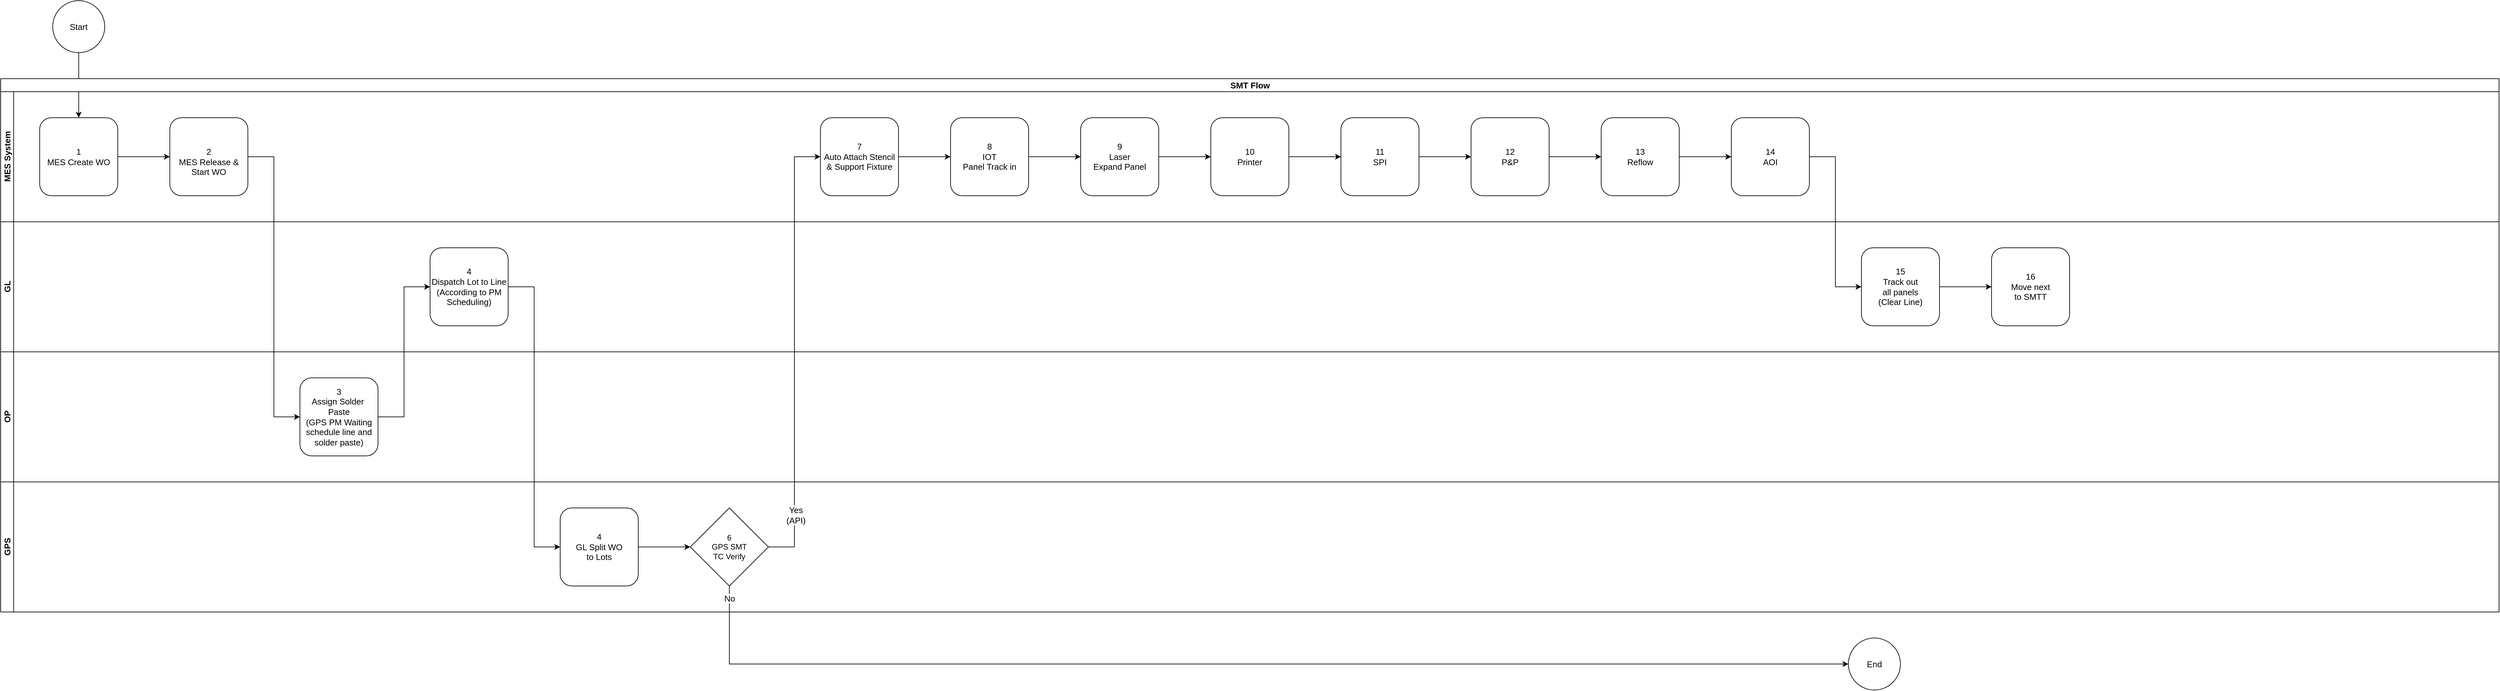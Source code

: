 <mxfile version="22.1.5" type="github" pages="5">
  <diagram name="0. SMT Flow" id="4LoAcsa9wCyBJGU6yPAQ">
    <mxGraphModel dx="1983" dy="916" grid="1" gridSize="10" guides="1" tooltips="1" connect="1" arrows="1" fold="1" page="0" pageScale="1" pageWidth="1169" pageHeight="827" math="0" shadow="0">
      <root>
        <mxCell id="lsrAI2a4YngaBVKj8FtU-0" />
        <mxCell id="lsrAI2a4YngaBVKj8FtU-1" parent="lsrAI2a4YngaBVKj8FtU-0" />
        <mxCell id="gDUpVS5IpSoHxMBYjF2x-1" style="edgeStyle=orthogonalEdgeStyle;rounded=0;orthogonalLoop=1;jettySize=auto;html=1;exitX=1;exitY=0.5;exitDx=0;exitDy=0;entryX=0;entryY=0.5;entryDx=0;entryDy=0;fontSize=13;" parent="lsrAI2a4YngaBVKj8FtU-1" source="lsrAI2a4YngaBVKj8FtU-5" target="lsrAI2a4YngaBVKj8FtU-8" edge="1">
          <mxGeometry relative="1" as="geometry" />
        </mxCell>
        <mxCell id="lsrAI2a4YngaBVKj8FtU-5" value="1&lt;br style=&quot;font-size: 13px;&quot;&gt;MES Create WO" style="rounded=1;whiteSpace=wrap;html=1;fontSize=13;verticalAlign=middle;" parent="lsrAI2a4YngaBVKj8FtU-1" vertex="1">
          <mxGeometry x="40" y="200" width="120" height="120" as="geometry" />
        </mxCell>
        <mxCell id="gDUpVS5IpSoHxMBYjF2x-2" style="edgeStyle=orthogonalEdgeStyle;rounded=0;orthogonalLoop=1;jettySize=auto;html=1;exitX=1;exitY=0.5;exitDx=0;exitDy=0;fontSize=13;entryX=0;entryY=0.5;entryDx=0;entryDy=0;" parent="lsrAI2a4YngaBVKj8FtU-1" source="lsrAI2a4YngaBVKj8FtU-8" target="lsrAI2a4YngaBVKj8FtU-13" edge="1">
          <mxGeometry relative="1" as="geometry">
            <mxPoint x="350" y="690" as="targetPoint" />
          </mxGeometry>
        </mxCell>
        <mxCell id="lsrAI2a4YngaBVKj8FtU-8" value="&lt;br style=&quot;font-size: 13px;&quot;&gt;2&lt;br style=&quot;font-size: 13px;&quot;&gt;MES Release &amp;amp; &lt;br style=&quot;font-size: 13px;&quot;&gt;Start WO&lt;br style=&quot;font-size: 13px;&quot;&gt;" style="rounded=1;whiteSpace=wrap;html=1;fontSize=13;" parent="lsrAI2a4YngaBVKj8FtU-1" vertex="1">
          <mxGeometry x="240" y="200" width="120" height="120" as="geometry" />
        </mxCell>
        <mxCell id="lsrAI2a4YngaBVKj8FtU-9" value="Start" style="ellipse;whiteSpace=wrap;html=1;aspect=fixed;fontSize=13;" parent="lsrAI2a4YngaBVKj8FtU-1" vertex="1">
          <mxGeometry x="60" y="20" width="80" height="80" as="geometry" />
        </mxCell>
        <mxCell id="JL5M2NKlcuQdTF7bNuk7-0" value="End" style="ellipse;whiteSpace=wrap;html=1;aspect=fixed;fontSize=13;" parent="lsrAI2a4YngaBVKj8FtU-1" vertex="1">
          <mxGeometry x="2820" y="1000" width="80" height="80" as="geometry" />
        </mxCell>
        <mxCell id="gDUpVS5IpSoHxMBYjF2x-0" style="edgeStyle=orthogonalEdgeStyle;rounded=0;orthogonalLoop=1;jettySize=auto;html=1;exitX=0.5;exitY=1;exitDx=0;exitDy=0;entryX=0.5;entryY=0;entryDx=0;entryDy=0;fontSize=13;" parent="lsrAI2a4YngaBVKj8FtU-1" source="lsrAI2a4YngaBVKj8FtU-9" target="lsrAI2a4YngaBVKj8FtU-5" edge="1">
          <mxGeometry relative="1" as="geometry" />
        </mxCell>
        <mxCell id="SeX5UwsHkIRVZ4z2yRDU-0" value="" style="group" parent="lsrAI2a4YngaBVKj8FtU-1" vertex="1" connectable="0">
          <mxGeometry x="-20" y="140" width="3840" height="820" as="geometry" />
        </mxCell>
        <mxCell id="hTAVZJHK6Nea7UwYxCpy-0" value="&lt;font style=&quot;font-size: 13px;&quot;&gt;SMT Flow&lt;/font&gt;" style="swimlane;childLayout=stackLayout;resizeParent=1;resizeParentMax=0;horizontal=1;startSize=20;horizontalStack=0;html=1;" parent="SeX5UwsHkIRVZ4z2yRDU-0" vertex="1">
          <mxGeometry width="3840" height="620" as="geometry" />
        </mxCell>
        <mxCell id="hTAVZJHK6Nea7UwYxCpy-1" value="&lt;font style=&quot;font-size: 13px;&quot;&gt;MES System&lt;/font&gt;" style="swimlane;startSize=20;horizontal=0;html=1;" parent="hTAVZJHK6Nea7UwYxCpy-0" vertex="1">
          <mxGeometry y="20" width="3840" height="200" as="geometry" />
        </mxCell>
        <mxCell id="hTAVZJHK6Nea7UwYxCpy-9" style="edgeStyle=orthogonalEdgeStyle;rounded=0;orthogonalLoop=1;jettySize=auto;html=1;exitX=1;exitY=0.5;exitDx=0;exitDy=0;entryX=0;entryY=0.5;entryDx=0;entryDy=0;" parent="hTAVZJHK6Nea7UwYxCpy-1" source="lsrAI2a4YngaBVKj8FtU-14" target="lsrAI2a4YngaBVKj8FtU-15" edge="1">
          <mxGeometry relative="1" as="geometry" />
        </mxCell>
        <mxCell id="lsrAI2a4YngaBVKj8FtU-14" value="8&lt;br&gt;IOT&lt;br&gt;Panel Track in" style="rounded=1;whiteSpace=wrap;html=1;fontSize=13;" parent="hTAVZJHK6Nea7UwYxCpy-1" vertex="1">
          <mxGeometry x="1460.004" y="40" width="120" height="120" as="geometry" />
        </mxCell>
        <mxCell id="hTAVZJHK6Nea7UwYxCpy-10" style="edgeStyle=orthogonalEdgeStyle;rounded=0;orthogonalLoop=1;jettySize=auto;html=1;exitX=1;exitY=0.5;exitDx=0;exitDy=0;entryX=0;entryY=0.5;entryDx=0;entryDy=0;" parent="hTAVZJHK6Nea7UwYxCpy-1" source="lsrAI2a4YngaBVKj8FtU-15" target="lsrAI2a4YngaBVKj8FtU-16" edge="1">
          <mxGeometry relative="1" as="geometry" />
        </mxCell>
        <mxCell id="lsrAI2a4YngaBVKj8FtU-15" value="9&lt;br&gt;Laser&lt;br&gt;Expand Panel" style="rounded=1;whiteSpace=wrap;html=1;fontSize=13;" parent="hTAVZJHK6Nea7UwYxCpy-1" vertex="1">
          <mxGeometry x="1660.005" y="40" width="120" height="120" as="geometry" />
        </mxCell>
        <mxCell id="hTAVZJHK6Nea7UwYxCpy-11" style="edgeStyle=orthogonalEdgeStyle;rounded=0;orthogonalLoop=1;jettySize=auto;html=1;exitX=1;exitY=0.5;exitDx=0;exitDy=0;entryX=0;entryY=0.5;entryDx=0;entryDy=0;" parent="hTAVZJHK6Nea7UwYxCpy-1" source="lsrAI2a4YngaBVKj8FtU-16" target="lsrAI2a4YngaBVKj8FtU-17" edge="1">
          <mxGeometry relative="1" as="geometry" />
        </mxCell>
        <mxCell id="lsrAI2a4YngaBVKj8FtU-16" value="10&lt;br&gt;Printer" style="rounded=1;whiteSpace=wrap;html=1;fontSize=13;" parent="hTAVZJHK6Nea7UwYxCpy-1" vertex="1">
          <mxGeometry x="1859.995" y="40" width="120" height="120" as="geometry" />
        </mxCell>
        <mxCell id="hTAVZJHK6Nea7UwYxCpy-12" style="edgeStyle=orthogonalEdgeStyle;rounded=0;orthogonalLoop=1;jettySize=auto;html=1;exitX=1;exitY=0.5;exitDx=0;exitDy=0;entryX=0;entryY=0.5;entryDx=0;entryDy=0;" parent="hTAVZJHK6Nea7UwYxCpy-1" source="lsrAI2a4YngaBVKj8FtU-17" target="lsrAI2a4YngaBVKj8FtU-18" edge="1">
          <mxGeometry relative="1" as="geometry" />
        </mxCell>
        <mxCell id="lsrAI2a4YngaBVKj8FtU-17" value="11&lt;br&gt;SPI" style="rounded=1;whiteSpace=wrap;html=1;fontSize=13;" parent="hTAVZJHK6Nea7UwYxCpy-1" vertex="1">
          <mxGeometry x="2059.996" y="40" width="120" height="120" as="geometry" />
        </mxCell>
        <mxCell id="hTAVZJHK6Nea7UwYxCpy-13" style="edgeStyle=orthogonalEdgeStyle;rounded=0;orthogonalLoop=1;jettySize=auto;html=1;exitX=1;exitY=0.5;exitDx=0;exitDy=0;" parent="hTAVZJHK6Nea7UwYxCpy-1" source="lsrAI2a4YngaBVKj8FtU-18" target="lsrAI2a4YngaBVKj8FtU-19" edge="1">
          <mxGeometry relative="1" as="geometry" />
        </mxCell>
        <mxCell id="lsrAI2a4YngaBVKj8FtU-18" value="12&lt;br&gt;P&amp;amp;P" style="rounded=1;whiteSpace=wrap;html=1;fontSize=13;" parent="hTAVZJHK6Nea7UwYxCpy-1" vertex="1">
          <mxGeometry x="2259.997" y="40" width="120" height="120" as="geometry" />
        </mxCell>
        <mxCell id="hTAVZJHK6Nea7UwYxCpy-14" style="edgeStyle=orthogonalEdgeStyle;rounded=0;orthogonalLoop=1;jettySize=auto;html=1;exitX=1;exitY=0.5;exitDx=0;exitDy=0;entryX=0;entryY=0.5;entryDx=0;entryDy=0;" parent="hTAVZJHK6Nea7UwYxCpy-1" source="lsrAI2a4YngaBVKj8FtU-19" target="lsrAI2a4YngaBVKj8FtU-26" edge="1">
          <mxGeometry relative="1" as="geometry" />
        </mxCell>
        <mxCell id="lsrAI2a4YngaBVKj8FtU-19" value="13&lt;br&gt;Reflow" style="rounded=1;whiteSpace=wrap;html=1;fontSize=13;" parent="hTAVZJHK6Nea7UwYxCpy-1" vertex="1">
          <mxGeometry x="2459.998" y="40" width="120" height="120" as="geometry" />
        </mxCell>
        <mxCell id="lsrAI2a4YngaBVKj8FtU-26" value="14&lt;br&gt;AOI" style="rounded=1;whiteSpace=wrap;html=1;fontSize=13;" parent="hTAVZJHK6Nea7UwYxCpy-1" vertex="1">
          <mxGeometry x="2659.999" y="40" width="120" height="120" as="geometry" />
        </mxCell>
        <mxCell id="hTAVZJHK6Nea7UwYxCpy-20" style="edgeStyle=orthogonalEdgeStyle;rounded=0;orthogonalLoop=1;jettySize=auto;html=1;exitX=1;exitY=0.5;exitDx=0;exitDy=0;entryX=0;entryY=0.5;entryDx=0;entryDy=0;" parent="hTAVZJHK6Nea7UwYxCpy-1" source="hTAVZJHK6Nea7UwYxCpy-16" target="lsrAI2a4YngaBVKj8FtU-14" edge="1">
          <mxGeometry relative="1" as="geometry" />
        </mxCell>
        <mxCell id="hTAVZJHK6Nea7UwYxCpy-16" value="7&lt;br&gt;Auto Attach Stencil &amp;amp; Support Fixture" style="rounded=1;whiteSpace=wrap;html=1;fontSize=13;" parent="hTAVZJHK6Nea7UwYxCpy-1" vertex="1">
          <mxGeometry x="1260.003" y="40" width="120" height="120" as="geometry" />
        </mxCell>
        <mxCell id="hTAVZJHK6Nea7UwYxCpy-2" value="&lt;font style=&quot;font-size: 13px;&quot;&gt;GL&lt;/font&gt;" style="swimlane;startSize=20;horizontal=0;html=1;" parent="hTAVZJHK6Nea7UwYxCpy-0" vertex="1">
          <mxGeometry y="220" width="3840" height="200" as="geometry" />
        </mxCell>
        <mxCell id="lsrAI2a4YngaBVKj8FtU-11" value="4&lt;br&gt;Dispatch Lot to Line&lt;br style=&quot;font-size: 13px;&quot;&gt;(According to PM Scheduling)" style="rounded=1;whiteSpace=wrap;html=1;fontSize=13;" parent="hTAVZJHK6Nea7UwYxCpy-2" vertex="1">
          <mxGeometry x="660.001" y="40" width="120" height="120" as="geometry" />
        </mxCell>
        <mxCell id="6zC0Fjox5lhsgYdqSoKZ-0" value="15&lt;br&gt;Track out&lt;br&gt;all panels&lt;br&gt;(Clear Line)" style="rounded=1;whiteSpace=wrap;html=1;fontSize=13;" vertex="1" parent="hTAVZJHK6Nea7UwYxCpy-2">
          <mxGeometry x="2859.999" y="40" width="120" height="120" as="geometry" />
        </mxCell>
        <mxCell id="MMl3dLHaQo-jkEaOi9ud-0" value="16&lt;br&gt;Move next&lt;br&gt;to SMTT" style="rounded=1;whiteSpace=wrap;html=1;fontSize=13;" vertex="1" parent="hTAVZJHK6Nea7UwYxCpy-2">
          <mxGeometry x="3059.999" y="40" width="120" height="120" as="geometry" />
        </mxCell>
        <mxCell id="MMl3dLHaQo-jkEaOi9ud-2" style="edgeStyle=orthogonalEdgeStyle;rounded=0;orthogonalLoop=1;jettySize=auto;html=1;exitX=1;exitY=0.5;exitDx=0;exitDy=0;entryX=0;entryY=0.5;entryDx=0;entryDy=0;" edge="1" parent="hTAVZJHK6Nea7UwYxCpy-2" source="6zC0Fjox5lhsgYdqSoKZ-0" target="MMl3dLHaQo-jkEaOi9ud-0">
          <mxGeometry relative="1" as="geometry" />
        </mxCell>
        <mxCell id="hTAVZJHK6Nea7UwYxCpy-3" value="&lt;font style=&quot;font-size: 13px;&quot;&gt;OP&lt;/font&gt;" style="swimlane;startSize=20;horizontal=0;html=1;" parent="hTAVZJHK6Nea7UwYxCpy-0" vertex="1">
          <mxGeometry y="420" width="3840" height="200" as="geometry" />
        </mxCell>
        <mxCell id="lsrAI2a4YngaBVKj8FtU-13" value="3&lt;br&gt;Assign Solder&amp;nbsp;&lt;br&gt;Paste&lt;br&gt;(GPS PM Waiting&lt;br&gt;schedule line and solder paste)" style="rounded=1;whiteSpace=wrap;html=1;fontSize=13;" parent="hTAVZJHK6Nea7UwYxCpy-3" vertex="1">
          <mxGeometry x="460.002" y="40" width="120" height="120" as="geometry" />
        </mxCell>
        <mxCell id="hTAVZJHK6Nea7UwYxCpy-4" style="edgeStyle=orthogonalEdgeStyle;rounded=0;orthogonalLoop=1;jettySize=auto;html=1;entryX=0;entryY=0.5;entryDx=0;entryDy=0;exitX=1;exitY=0.5;exitDx=0;exitDy=0;" parent="hTAVZJHK6Nea7UwYxCpy-0" source="lsrAI2a4YngaBVKj8FtU-13" target="lsrAI2a4YngaBVKj8FtU-11" edge="1">
          <mxGeometry relative="1" as="geometry">
            <mxPoint x="640" y="540" as="sourcePoint" />
          </mxGeometry>
        </mxCell>
        <mxCell id="6zC0Fjox5lhsgYdqSoKZ-1" style="edgeStyle=orthogonalEdgeStyle;rounded=0;orthogonalLoop=1;jettySize=auto;html=1;exitX=1;exitY=0.5;exitDx=0;exitDy=0;entryX=0;entryY=0.5;entryDx=0;entryDy=0;" edge="1" parent="hTAVZJHK6Nea7UwYxCpy-0" source="lsrAI2a4YngaBVKj8FtU-26" target="6zC0Fjox5lhsgYdqSoKZ-0">
          <mxGeometry relative="1" as="geometry" />
        </mxCell>
        <mxCell id="hTAVZJHK6Nea7UwYxCpy-5" value="&lt;font style=&quot;font-size: 13px;&quot;&gt;GPS&lt;br&gt;&lt;/font&gt;" style="swimlane;startSize=20;horizontal=0;html=1;" parent="SeX5UwsHkIRVZ4z2yRDU-0" vertex="1">
          <mxGeometry y="620" width="3840" height="200" as="geometry" />
        </mxCell>
        <mxCell id="SeX5UwsHkIRVZ4z2yRDU-2" value="6&lt;br&gt;GPS SMT&lt;br&gt;TC Verify" style="rhombus;whiteSpace=wrap;html=1;" parent="hTAVZJHK6Nea7UwYxCpy-5" vertex="1">
          <mxGeometry x="1060" y="40" width="120" height="120" as="geometry" />
        </mxCell>
        <mxCell id="SeX5UwsHkIRVZ4z2yRDU-3" style="edgeStyle=orthogonalEdgeStyle;rounded=0;orthogonalLoop=1;jettySize=auto;html=1;entryX=0;entryY=0.5;entryDx=0;entryDy=0;exitX=1;exitY=0.5;exitDx=0;exitDy=0;" parent="hTAVZJHK6Nea7UwYxCpy-5" source="lsrAI2a4YngaBVKj8FtU-10" target="SeX5UwsHkIRVZ4z2yRDU-2" edge="1">
          <mxGeometry relative="1" as="geometry">
            <mxPoint x="1040" y="60" as="sourcePoint" />
          </mxGeometry>
        </mxCell>
        <mxCell id="lsrAI2a4YngaBVKj8FtU-10" value="4&lt;br style=&quot;font-size: 13px;&quot;&gt;GL Split WO &lt;br&gt;to Lots" style="rounded=1;whiteSpace=wrap;html=1;fontSize=13;" parent="hTAVZJHK6Nea7UwYxCpy-5" vertex="1">
          <mxGeometry x="859.996" y="40" width="120" height="120" as="geometry" />
        </mxCell>
        <mxCell id="SeX5UwsHkIRVZ4z2yRDU-7" style="edgeStyle=orthogonalEdgeStyle;rounded=0;orthogonalLoop=1;jettySize=auto;html=1;exitX=1;exitY=0.5;exitDx=0;exitDy=0;entryX=0;entryY=0.5;entryDx=0;entryDy=0;" parent="SeX5UwsHkIRVZ4z2yRDU-0" source="SeX5UwsHkIRVZ4z2yRDU-2" target="hTAVZJHK6Nea7UwYxCpy-16" edge="1">
          <mxGeometry relative="1" as="geometry" />
        </mxCell>
        <mxCell id="SeX5UwsHkIRVZ4z2yRDU-8" value="Yes&lt;br style=&quot;font-size: 13px;&quot;&gt;(API)" style="edgeLabel;html=1;align=center;verticalAlign=middle;resizable=0;points=[];fontSize=13;" parent="SeX5UwsHkIRVZ4z2yRDU-7" vertex="1" connectable="0">
          <mxGeometry x="-0.098" y="-2" relative="1" as="geometry">
            <mxPoint y="217" as="offset" />
          </mxGeometry>
        </mxCell>
        <mxCell id="hTAVZJHK6Nea7UwYxCpy-15" style="edgeStyle=orthogonalEdgeStyle;rounded=0;orthogonalLoop=1;jettySize=auto;html=1;exitX=1;exitY=0.5;exitDx=0;exitDy=0;entryX=0;entryY=0.5;entryDx=0;entryDy=0;" parent="SeX5UwsHkIRVZ4z2yRDU-0" source="lsrAI2a4YngaBVKj8FtU-11" target="lsrAI2a4YngaBVKj8FtU-10" edge="1">
          <mxGeometry relative="1" as="geometry">
            <mxPoint x="830" y="750" as="targetPoint" />
          </mxGeometry>
        </mxCell>
        <mxCell id="SeX5UwsHkIRVZ4z2yRDU-5" style="edgeStyle=orthogonalEdgeStyle;rounded=0;orthogonalLoop=1;jettySize=auto;html=1;exitX=0.5;exitY=1;exitDx=0;exitDy=0;entryX=0;entryY=0.5;entryDx=0;entryDy=0;" parent="lsrAI2a4YngaBVKj8FtU-1" source="SeX5UwsHkIRVZ4z2yRDU-2" target="JL5M2NKlcuQdTF7bNuk7-0" edge="1">
          <mxGeometry relative="1" as="geometry" />
        </mxCell>
        <mxCell id="SeX5UwsHkIRVZ4z2yRDU-6" value="No" style="edgeLabel;html=1;align=center;verticalAlign=middle;resizable=0;points=[];fontSize=13;" parent="SeX5UwsHkIRVZ4z2yRDU-5" vertex="1" connectable="0">
          <mxGeometry x="-0.926" y="-1" relative="1" as="geometry">
            <mxPoint x="1" y="-49" as="offset" />
          </mxGeometry>
        </mxCell>
      </root>
    </mxGraphModel>
  </diagram>
  <diagram name="1. MES Create WO" id="kMfND19_Ezq3t_1BL4Cr">
    <mxGraphModel dx="2379" dy="1145" grid="1" gridSize="10" guides="1" tooltips="1" connect="1" arrows="1" fold="1" page="0" pageScale="1" pageWidth="1169" pageHeight="827" math="0" shadow="0">
      <root>
        <mxCell id="v-P0XJ886XZ0XmWnyiew-0" />
        <mxCell id="v-P0XJ886XZ0XmWnyiew-1" parent="v-P0XJ886XZ0XmWnyiew-0" />
        <mxCell id="v-P0XJ886XZ0XmWnyiew-2" style="edgeStyle=orthogonalEdgeStyle;rounded=0;orthogonalLoop=1;jettySize=auto;html=1;exitX=1;exitY=0.5;exitDx=0;exitDy=0;entryX=0;entryY=0.5;entryDx=0;entryDy=0;fontSize=13;" parent="v-P0XJ886XZ0XmWnyiew-1" source="v-P0XJ886XZ0XmWnyiew-4" target="v-P0XJ886XZ0XmWnyiew-6" edge="1">
          <mxGeometry relative="1" as="geometry">
            <mxPoint x="200" y="290" as="targetPoint" />
          </mxGeometry>
        </mxCell>
        <mxCell id="v-P0XJ886XZ0XmWnyiew-3" style="edgeStyle=orthogonalEdgeStyle;rounded=0;orthogonalLoop=1;jettySize=auto;html=1;exitX=1;exitY=0.5;exitDx=0;exitDy=0;entryX=0;entryY=0.5;entryDx=0;entryDy=0;fontSize=13;" parent="v-P0XJ886XZ0XmWnyiew-1" source="v-P0XJ886XZ0XmWnyiew-4" target="v-P0XJ886XZ0XmWnyiew-8" edge="1">
          <mxGeometry relative="1" as="geometry" />
        </mxCell>
        <mxCell id="v-P0XJ886XZ0XmWnyiew-4" value="1.1&lt;br style=&quot;font-size: 13px;&quot;&gt;E1 Issue WO" style="rounded=1;whiteSpace=wrap;html=1;fontSize=13;" parent="v-P0XJ886XZ0XmWnyiew-1" vertex="1">
          <mxGeometry x="44.5" y="240" width="120" height="120" as="geometry" />
        </mxCell>
        <mxCell id="v-P0XJ886XZ0XmWnyiew-5" style="edgeStyle=orthogonalEdgeStyle;rounded=0;orthogonalLoop=1;jettySize=auto;html=1;exitX=1;exitY=0.5;exitDx=0;exitDy=0;entryX=0;entryY=0.5;entryDx=0;entryDy=0;fontSize=13;" parent="v-P0XJ886XZ0XmWnyiew-1" source="v-P0XJ886XZ0XmWnyiew-6" target="v-P0XJ886XZ0XmWnyiew-9" edge="1">
          <mxGeometry relative="1" as="geometry" />
        </mxCell>
        <mxCell id="v-P0XJ886XZ0XmWnyiew-6" value="1.2&lt;br style=&quot;font-size: 13px;&quot;&gt;Send to MES" style="rounded=1;whiteSpace=wrap;html=1;fontSize=13;" parent="v-P0XJ886XZ0XmWnyiew-1" vertex="1">
          <mxGeometry x="240" y="240" width="120" height="120" as="geometry" />
        </mxCell>
        <mxCell id="v-P0XJ886XZ0XmWnyiew-7" style="edgeStyle=orthogonalEdgeStyle;rounded=0;orthogonalLoop=1;jettySize=auto;html=1;exitX=1;exitY=0.5;exitDx=0;exitDy=0;entryX=0;entryY=0.5;entryDx=0;entryDy=0;fontSize=13;" parent="v-P0XJ886XZ0XmWnyiew-1" source="v-P0XJ886XZ0XmWnyiew-8" target="v-P0XJ886XZ0XmWnyiew-11" edge="1">
          <mxGeometry relative="1" as="geometry" />
        </mxCell>
        <mxCell id="v-P0XJ886XZ0XmWnyiew-8" value="1.3&lt;br style=&quot;font-size: 13px;&quot;&gt;Send to EWO" style="rounded=1;whiteSpace=wrap;html=1;fontSize=13;" parent="v-P0XJ886XZ0XmWnyiew-1" vertex="1">
          <mxGeometry x="240" y="440" width="120" height="120" as="geometry" />
        </mxCell>
        <mxCell id="v-P0XJ886XZ0XmWnyiew-9" value="1.4&lt;br style=&quot;font-size: 13px;&quot;&gt;MES Create WO" style="rounded=1;whiteSpace=wrap;html=1;fontSize=13;" parent="v-P0XJ886XZ0XmWnyiew-1" vertex="1">
          <mxGeometry x="440" y="240" width="120" height="120" as="geometry" />
        </mxCell>
        <mxCell id="v-P0XJ886XZ0XmWnyiew-10" style="edgeStyle=orthogonalEdgeStyle;rounded=0;orthogonalLoop=1;jettySize=auto;html=1;exitX=1;exitY=0.5;exitDx=0;exitDy=0;entryX=0;entryY=0.5;entryDx=0;entryDy=0;fontSize=13;" parent="v-P0XJ886XZ0XmWnyiew-1" source="v-P0XJ886XZ0XmWnyiew-11" target="v-P0XJ886XZ0XmWnyiew-26" edge="1">
          <mxGeometry relative="1" as="geometry" />
        </mxCell>
        <mxCell id="v-P0XJ886XZ0XmWnyiew-11" value="1.5&lt;br style=&quot;font-size: 13px;&quot;&gt;EWO Create WO" style="rounded=1;whiteSpace=wrap;html=1;fontSize=13;" parent="v-P0XJ886XZ0XmWnyiew-1" vertex="1">
          <mxGeometry x="440" y="440" width="120" height="120" as="geometry" />
        </mxCell>
        <mxCell id="v-P0XJ886XZ0XmWnyiew-14" value="Start" style="ellipse;whiteSpace=wrap;html=1;aspect=fixed;fontSize=13;" parent="v-P0XJ886XZ0XmWnyiew-1" vertex="1">
          <mxGeometry x="64.5" y="80" width="80" height="80" as="geometry" />
        </mxCell>
        <mxCell id="v-P0XJ886XZ0XmWnyiew-15" value="GPS TC Verify" style="rounded=1;whiteSpace=wrap;html=1;" parent="v-P0XJ886XZ0XmWnyiew-1" vertex="1">
          <mxGeometry x="1980" y="240" width="120" height="100" as="geometry" />
        </mxCell>
        <mxCell id="v-P0XJ886XZ0XmWnyiew-16" value="Panel Track in" style="rounded=1;whiteSpace=wrap;html=1;" parent="v-P0XJ886XZ0XmWnyiew-1" vertex="1">
          <mxGeometry x="2140" y="240" width="120" height="100" as="geometry" />
        </mxCell>
        <mxCell id="v-P0XJ886XZ0XmWnyiew-17" value="Panel Track in" style="rounded=1;whiteSpace=wrap;html=1;" parent="v-P0XJ886XZ0XmWnyiew-1" vertex="1">
          <mxGeometry x="2300" y="240" width="120" height="100" as="geometry" />
        </mxCell>
        <mxCell id="v-P0XJ886XZ0XmWnyiew-18" value="Laser" style="rounded=1;whiteSpace=wrap;html=1;" parent="v-P0XJ886XZ0XmWnyiew-1" vertex="1">
          <mxGeometry x="2460" y="240" width="120" height="100" as="geometry" />
        </mxCell>
        <mxCell id="v-P0XJ886XZ0XmWnyiew-19" value="Printer" style="rounded=1;whiteSpace=wrap;html=1;" parent="v-P0XJ886XZ0XmWnyiew-1" vertex="1">
          <mxGeometry x="2620" y="240" width="120" height="100" as="geometry" />
        </mxCell>
        <mxCell id="v-P0XJ886XZ0XmWnyiew-20" value="SPI" style="rounded=1;whiteSpace=wrap;html=1;" parent="v-P0XJ886XZ0XmWnyiew-1" vertex="1">
          <mxGeometry x="2780" y="240" width="120" height="100" as="geometry" />
        </mxCell>
        <mxCell id="v-P0XJ886XZ0XmWnyiew-21" value="P&amp;amp;P" style="rounded=1;whiteSpace=wrap;html=1;" parent="v-P0XJ886XZ0XmWnyiew-1" vertex="1">
          <mxGeometry x="2940" y="240" width="120" height="100" as="geometry" />
        </mxCell>
        <mxCell id="v-P0XJ886XZ0XmWnyiew-22" value="Reflow" style="rounded=1;whiteSpace=wrap;html=1;" parent="v-P0XJ886XZ0XmWnyiew-1" vertex="1">
          <mxGeometry x="3100" y="240" width="120" height="100" as="geometry" />
        </mxCell>
        <mxCell id="v-P0XJ886XZ0XmWnyiew-23" value="1 MES Create WO" style="swimlane;childLayout=stackLayout;resizeParent=1;resizeParentMax=0;horizontal=1;startSize=20;horizontalStack=0;html=1;fontSize=13;" parent="v-P0XJ886XZ0XmWnyiew-1" vertex="1">
          <mxGeometry x="-20" y="190" width="1060" height="410" as="geometry" />
        </mxCell>
        <mxCell id="v-P0XJ886XZ0XmWnyiew-24" value="MES" style="swimlane;startSize=20;horizontal=0;html=1;fontSize=13;" parent="v-P0XJ886XZ0XmWnyiew-23" vertex="1">
          <mxGeometry y="20" width="1060" height="190" as="geometry" />
        </mxCell>
        <mxCell id="WAbsYzC9_2C1rCF1A_NO-0" value="1.7&lt;br style=&quot;font-size: 13px;&quot;&gt;PO: Set &lt;br&gt;isWorkFlowApproval&lt;br&gt;to True" style="rounded=1;whiteSpace=wrap;html=1;fontSize=13;" parent="v-P0XJ886XZ0XmWnyiew-24" vertex="1">
          <mxGeometry x="860" y="30" width="120" height="120" as="geometry" />
        </mxCell>
        <mxCell id="v-P0XJ886XZ0XmWnyiew-25" value="EWO" style="swimlane;startSize=20;horizontal=0;html=1;fontSize=13;" parent="v-P0XJ886XZ0XmWnyiew-23" vertex="1">
          <mxGeometry y="210" width="1060" height="200" as="geometry" />
        </mxCell>
        <mxCell id="v-P0XJ886XZ0XmWnyiew-26" value="1.6&lt;br style=&quot;font-size: 13px;&quot;&gt;EWO Approve" style="rhombus;whiteSpace=wrap;html=1;fontSize=13;" parent="v-P0XJ886XZ0XmWnyiew-25" vertex="1">
          <mxGeometry x="660" y="40" width="120" height="120" as="geometry" />
        </mxCell>
        <mxCell id="v-P0XJ886XZ0XmWnyiew-36" style="edgeStyle=orthogonalEdgeStyle;rounded=0;orthogonalLoop=1;jettySize=auto;html=1;exitX=1;exitY=0.5;exitDx=0;exitDy=0;fontSize=13;entryX=0;entryY=0.5;entryDx=0;entryDy=0;" parent="v-P0XJ886XZ0XmWnyiew-23" source="v-P0XJ886XZ0XmWnyiew-26" target="WAbsYzC9_2C1rCF1A_NO-0" edge="1">
          <mxGeometry relative="1" as="geometry">
            <mxPoint x="670" y="100" as="targetPoint" />
          </mxGeometry>
        </mxCell>
        <mxCell id="v-P0XJ886XZ0XmWnyiew-37" value="Yes&lt;br style=&quot;font-size: 13px;&quot;&gt;(API)" style="edgeLabel;html=1;align=center;verticalAlign=middle;resizable=0;points=[];fontSize=13;" parent="v-P0XJ886XZ0XmWnyiew-36" vertex="1" connectable="0">
          <mxGeometry x="-0.364" y="2" relative="1" as="geometry">
            <mxPoint as="offset" />
          </mxGeometry>
        </mxCell>
        <mxCell id="v-P0XJ886XZ0XmWnyiew-31" value="AOI" style="rounded=1;whiteSpace=wrap;html=1;" parent="v-P0XJ886XZ0XmWnyiew-1" vertex="1">
          <mxGeometry x="3260" y="240" width="120" height="100" as="geometry" />
        </mxCell>
        <mxCell id="v-P0XJ886XZ0XmWnyiew-33" style="edgeStyle=orthogonalEdgeStyle;rounded=0;orthogonalLoop=1;jettySize=auto;html=1;exitX=0.5;exitY=1;exitDx=0;exitDy=0;entryX=0.5;entryY=0;entryDx=0;entryDy=0;fontSize=13;" parent="v-P0XJ886XZ0XmWnyiew-1" source="v-P0XJ886XZ0XmWnyiew-14" target="v-P0XJ886XZ0XmWnyiew-4" edge="1">
          <mxGeometry relative="1" as="geometry" />
        </mxCell>
        <mxCell id="v-P0XJ886XZ0XmWnyiew-34" value="End" style="ellipse;whiteSpace=wrap;html=1;aspect=fixed;fontSize=13;" parent="v-P0XJ886XZ0XmWnyiew-1" vertex="1">
          <mxGeometry x="660" y="680" width="80" height="80" as="geometry" />
        </mxCell>
        <mxCell id="KfGFUeUZ6IWh8sjZut4C-0" style="edgeStyle=orthogonalEdgeStyle;rounded=0;orthogonalLoop=1;jettySize=auto;html=1;exitX=0.5;exitY=1;exitDx=0;exitDy=0;entryX=0.5;entryY=0;entryDx=0;entryDy=0;entryPerimeter=0;" parent="v-P0XJ886XZ0XmWnyiew-1" source="v-P0XJ886XZ0XmWnyiew-26" target="v-P0XJ886XZ0XmWnyiew-34" edge="1">
          <mxGeometry relative="1" as="geometry">
            <mxPoint x="700" y="780" as="targetPoint" />
          </mxGeometry>
        </mxCell>
        <mxCell id="MZobAuaOQ1oqcK6hqaSr-1" value="&lt;font style=&quot;font-size: 13px;&quot;&gt;No&lt;/font&gt;" style="edgeLabel;html=1;align=center;verticalAlign=middle;resizable=0;points=[];" parent="KfGFUeUZ6IWh8sjZut4C-0" vertex="1" connectable="0">
          <mxGeometry x="0.233" y="-1" relative="1" as="geometry">
            <mxPoint as="offset" />
          </mxGeometry>
        </mxCell>
        <mxCell id="MZobAuaOQ1oqcK6hqaSr-0" value="&lt;font style=&quot;font-size: 13px;&quot;&gt;&lt;br&gt;2&lt;br&gt;MES Release &amp;amp; &lt;br&gt;Start WO&lt;br&gt;&lt;br&gt;&lt;/font&gt;" style="rounded=1;whiteSpace=wrap;html=1;" parent="v-P0XJ886XZ0XmWnyiew-1" vertex="1">
          <mxGeometry x="1120" y="240" width="120" height="120" as="geometry" />
        </mxCell>
        <mxCell id="WAbsYzC9_2C1rCF1A_NO-1" style="edgeStyle=orthogonalEdgeStyle;rounded=0;orthogonalLoop=1;jettySize=auto;html=1;exitX=1;exitY=0.5;exitDx=0;exitDy=0;entryX=0;entryY=0.5;entryDx=0;entryDy=0;" parent="v-P0XJ886XZ0XmWnyiew-1" source="WAbsYzC9_2C1rCF1A_NO-0" target="MZobAuaOQ1oqcK6hqaSr-0" edge="1">
          <mxGeometry relative="1" as="geometry" />
        </mxCell>
      </root>
    </mxGraphModel>
  </diagram>
  <diagram id="iaL6RcCxSwWeX1bMBB6b" name="6. GPS TC Verify">
    <mxGraphModel dx="3179" dy="1945" grid="1" gridSize="10" guides="1" tooltips="1" connect="1" arrows="1" fold="1" page="0" pageScale="1" pageWidth="1169" pageHeight="827" math="0" shadow="0">
      <root>
        <mxCell id="0" />
        <mxCell id="1" parent="0" />
        <mxCell id="QHmtUkzqIkDgGUw0xg6C-3" value="" style="group" parent="1" vertex="1" connectable="0">
          <mxGeometry x="-820" y="-500" width="1270" height="610" as="geometry" />
        </mxCell>
        <mxCell id="JE7L3iNSK9wxi28AZLIl-1" value="6. GPS TC Verify" style="swimlane;childLayout=stackLayout;resizeParent=1;resizeParentMax=0;horizontal=1;startSize=20;horizontalStack=0;html=1;fontSize=13;" parent="QHmtUkzqIkDgGUw0xg6C-3" vertex="1">
          <mxGeometry width="860" height="420" as="geometry" />
        </mxCell>
        <mxCell id="JE7L3iNSK9wxi28AZLIl-2" value="GL" style="swimlane;startSize=20;horizontal=0;html=1;fontSize=13;" parent="JE7L3iNSK9wxi28AZLIl-1" vertex="1">
          <mxGeometry y="20" width="860" height="200" as="geometry" />
        </mxCell>
        <mxCell id="iK3zuMoLE5hwUh2cM-yj-1" value="7&lt;br&gt;Auto Attach Stencil &amp;amp; Support Fixture" style="rounded=1;whiteSpace=wrap;html=1;fontSize=13;" parent="JE7L3iNSK9wxi28AZLIl-2" vertex="1">
          <mxGeometry x="940.003" y="40" width="120" height="120" as="geometry" />
        </mxCell>
        <mxCell id="4oc1TcgjgqitA63c4j54-5" value="6.4&lt;br style=&quot;font-size: 13px;&quot;&gt;&lt;span style=&quot;font-size: 13px;&quot;&gt;Verify SMT Travel Card&lt;/span&gt;" style="rhombus;whiteSpace=wrap;html=1;" parent="JE7L3iNSK9wxi28AZLIl-2" vertex="1">
          <mxGeometry x="660" y="40" width="120" height="120" as="geometry" />
        </mxCell>
        <mxCell id="QHmtUkzqIkDgGUw0xg6C-4" value="6.2&lt;br&gt;PM Schedule&lt;br&gt;Attach Solder &lt;br&gt;Paste" style="rounded=1;whiteSpace=wrap;html=1;fontSize=13;" parent="JE7L3iNSK9wxi28AZLIl-2" vertex="1">
          <mxGeometry x="260" y="40" width="120" height="120" as="geometry" />
        </mxCell>
        <mxCell id="QHmtUkzqIkDgGUw0xg6C-1" value="6.1&lt;br style=&quot;font-size: 13px;&quot;&gt;PM Schedule&lt;br&gt;Assign Line" style="rounded=1;whiteSpace=wrap;html=1;fontSize=13;" parent="JE7L3iNSK9wxi28AZLIl-2" vertex="1">
          <mxGeometry x="60" y="40" width="120" height="120" as="geometry" />
        </mxCell>
        <mxCell id="iK3zuMoLE5hwUh2cM-yj-2" style="edgeStyle=orthogonalEdgeStyle;rounded=0;orthogonalLoop=1;jettySize=auto;html=1;exitX=1;exitY=0.5;exitDx=0;exitDy=0;" parent="JE7L3iNSK9wxi28AZLIl-2" source="4oc1TcgjgqitA63c4j54-5" target="iK3zuMoLE5hwUh2cM-yj-1" edge="1">
          <mxGeometry relative="1" as="geometry" />
        </mxCell>
        <mxCell id="iK3zuMoLE5hwUh2cM-yj-3" value="&lt;font style=&quot;font-size: 13px;&quot;&gt;Yes&lt;br&gt;(API)&lt;/font&gt;" style="edgeLabel;html=1;align=center;verticalAlign=middle;resizable=0;points=[];" parent="iK3zuMoLE5hwUh2cM-yj-2" vertex="1" connectable="0">
          <mxGeometry x="-0.1" y="2" relative="1" as="geometry">
            <mxPoint x="-32" y="2" as="offset" />
          </mxGeometry>
        </mxCell>
        <mxCell id="4oc1TcgjgqitA63c4j54-1" style="edgeStyle=orthogonalEdgeStyle;rounded=0;orthogonalLoop=1;jettySize=auto;html=1;exitX=1;exitY=0.5;exitDx=0;exitDy=0;entryX=0;entryY=0.5;entryDx=0;entryDy=0;" parent="JE7L3iNSK9wxi28AZLIl-2" source="QHmtUkzqIkDgGUw0xg6C-1" target="QHmtUkzqIkDgGUw0xg6C-4" edge="1">
          <mxGeometry relative="1" as="geometry" />
        </mxCell>
        <mxCell id="JE7L3iNSK9wxi28AZLIl-3" value="OP" style="swimlane;startSize=20;horizontal=0;html=1;fontSize=13;" parent="JE7L3iNSK9wxi28AZLIl-1" vertex="1">
          <mxGeometry y="220" width="860" height="200" as="geometry" />
        </mxCell>
        <mxCell id="4pcVJG-zE3mjRksetatY-2" value="6.3&lt;br&gt;GPS SMT Travel Card&lt;br&gt;- Select Stencil&lt;br&gt;-Select Support Fixture" style="rounded=1;whiteSpace=wrap;html=1;fontSize=13;" parent="JE7L3iNSK9wxi28AZLIl-3" vertex="1">
          <mxGeometry x="460" y="42" width="120" height="120" as="geometry" />
        </mxCell>
        <mxCell id="4oc1TcgjgqitA63c4j54-4" style="edgeStyle=orthogonalEdgeStyle;rounded=0;orthogonalLoop=1;jettySize=auto;html=1;exitX=1;exitY=0.5;exitDx=0;exitDy=0;entryX=0;entryY=0.5;entryDx=0;entryDy=0;" parent="JE7L3iNSK9wxi28AZLIl-1" source="4pcVJG-zE3mjRksetatY-2" target="4oc1TcgjgqitA63c4j54-5" edge="1">
          <mxGeometry relative="1" as="geometry">
            <mxPoint x="610" y="330" as="targetPoint" />
          </mxGeometry>
        </mxCell>
        <mxCell id="4oc1TcgjgqitA63c4j54-2" style="edgeStyle=orthogonalEdgeStyle;rounded=0;orthogonalLoop=1;jettySize=auto;html=1;exitX=1;exitY=0.5;exitDx=0;exitDy=0;entryX=0;entryY=0.5;entryDx=0;entryDy=0;" parent="JE7L3iNSK9wxi28AZLIl-1" source="QHmtUkzqIkDgGUw0xg6C-4" target="4pcVJG-zE3mjRksetatY-2" edge="1">
          <mxGeometry relative="1" as="geometry" />
        </mxCell>
        <mxCell id="4oc1TcgjgqitA63c4j54-7" value="&lt;font style=&quot;font-size: 13px;&quot;&gt;End&lt;/font&gt;" style="ellipse;whiteSpace=wrap;html=1;aspect=fixed;" parent="QHmtUkzqIkDgGUw0xg6C-3" vertex="1">
          <mxGeometry x="680" y="460" width="80" height="80" as="geometry" />
        </mxCell>
        <mxCell id="wCWMTO_biVZ_xCEZj8qB-2" style="edgeStyle=orthogonalEdgeStyle;rounded=0;orthogonalLoop=1;jettySize=auto;html=1;exitX=0.5;exitY=1;exitDx=0;exitDy=0;entryX=0.5;entryY=0;entryDx=0;entryDy=0;" parent="QHmtUkzqIkDgGUw0xg6C-3" source="4oc1TcgjgqitA63c4j54-5" target="4oc1TcgjgqitA63c4j54-7" edge="1">
          <mxGeometry relative="1" as="geometry" />
        </mxCell>
        <mxCell id="wCWMTO_biVZ_xCEZj8qB-3" value="&lt;font style=&quot;font-size: 13px;&quot;&gt;No&lt;/font&gt;" style="edgeLabel;html=1;align=center;verticalAlign=middle;resizable=0;points=[];" parent="wCWMTO_biVZ_xCEZj8qB-2" vertex="1" connectable="0">
          <mxGeometry x="-0.864" relative="1" as="geometry">
            <mxPoint as="offset" />
          </mxGeometry>
        </mxCell>
        <mxCell id="wCWMTO_biVZ_xCEZj8qB-4" style="edgeStyle=orthogonalEdgeStyle;rounded=0;orthogonalLoop=1;jettySize=auto;html=1;exitX=0.5;exitY=1;exitDx=0;exitDy=0;" parent="1" source="4oc1TcgjgqitA63c4j54-6" target="QHmtUkzqIkDgGUw0xg6C-1" edge="1">
          <mxGeometry relative="1" as="geometry" />
        </mxCell>
        <mxCell id="4oc1TcgjgqitA63c4j54-6" value="&lt;font style=&quot;font-size: 13px;&quot;&gt;Start&lt;/font&gt;" style="ellipse;whiteSpace=wrap;html=1;aspect=fixed;" parent="1" vertex="1">
          <mxGeometry x="-740" y="-610" width="80" height="80" as="geometry" />
        </mxCell>
      </root>
    </mxGraphModel>
  </diagram>
  <diagram id="TwhQzasSkKV44i85lMlL" name="14. AOI">
    <mxGraphModel dx="2779" dy="1545" grid="1" gridSize="10" guides="1" tooltips="1" connect="1" arrows="1" fold="1" page="0" pageScale="1" pageWidth="1169" pageHeight="827" math="0" shadow="0">
      <root>
        <mxCell id="0" />
        <mxCell id="1" parent="0" />
        <mxCell id="-r-OsDqMfNIxZq5W5FvP-1" value="&lt;font style=&quot;font-size: 15px;&quot;&gt;14. AOI&lt;/font&gt;" style="swimlane;childLayout=stackLayout;resizeParent=1;resizeParentMax=0;horizontal=1;startSize=20;horizontalStack=0;html=1;" parent="1" vertex="1">
          <mxGeometry x="-760" y="-240" width="1590" height="1430" as="geometry" />
        </mxCell>
        <mxCell id="-r-OsDqMfNIxZq5W5FvP-2" value="&lt;font style=&quot;font-size: 15px;&quot;&gt;OP&lt;/font&gt;" style="swimlane;startSize=20;horizontal=0;html=1;" parent="-r-OsDqMfNIxZq5W5FvP-1" vertex="1">
          <mxGeometry y="20" width="1590" height="420" as="geometry" />
        </mxCell>
        <mxCell id="-r-OsDqMfNIxZq5W5FvP-7" value="14.1&lt;br style=&quot;font-size: 13px;&quot;&gt;Manual Attach&amp;nbsp;&lt;br style=&quot;font-size: 13px;&quot;&gt;Magazines in&lt;br style=&quot;font-size: 13px;&quot;&gt;the beginning" style="rounded=1;whiteSpace=wrap;html=1;fontSize=13;" parent="-r-OsDqMfNIxZq5W5FvP-2" vertex="1">
          <mxGeometry x="80" y="60" width="120" height="120" as="geometry" />
        </mxCell>
        <mxCell id="-r-OsDqMfNIxZq5W5FvP-14" value="14.6&lt;br style=&quot;font-size: 13px;&quot;&gt;Manual Judge&lt;br style=&quot;font-size: 13px;&quot;&gt;" style="rhombus;whiteSpace=wrap;html=1;fontSize=13;" parent="-r-OsDqMfNIxZq5W5FvP-2" vertex="1">
          <mxGeometry x="680" y="260" width="120" height="120" as="geometry" />
        </mxCell>
        <mxCell id="DdEMvUbgFAGjMsZrBji2-62" value="14.11&lt;br style=&quot;font-size: 13px;&quot;&gt;Undock Accepted Magazine" style="rounded=1;whiteSpace=wrap;html=1;fontSize=13;" vertex="1" parent="-r-OsDqMfNIxZq5W5FvP-2">
          <mxGeometry x="1080" y="60" width="120" height="120" as="geometry" />
        </mxCell>
        <mxCell id="DdEMvUbgFAGjMsZrBji2-63" value="14.12&lt;br style=&quot;font-size: 13px;&quot;&gt;Undock Rejected Magazine" style="rounded=1;whiteSpace=wrap;html=1;fontSize=13;" vertex="1" parent="-r-OsDqMfNIxZq5W5FvP-2">
          <mxGeometry x="1080" y="260" width="120" height="120" as="geometry" />
        </mxCell>
        <mxCell id="-r-OsDqMfNIxZq5W5FvP-3" value="&lt;font style=&quot;font-size: 15px;&quot;&gt;MES System&lt;/font&gt;" style="swimlane;startSize=20;horizontal=0;html=1;" parent="-r-OsDqMfNIxZq5W5FvP-1" vertex="1">
          <mxGeometry y="440" width="1590" height="700" as="geometry" />
        </mxCell>
        <mxCell id="K5HgcPyVkRXFlCsnjira-1" style="edgeStyle=orthogonalEdgeStyle;rounded=0;orthogonalLoop=1;jettySize=auto;html=1;exitX=0.5;exitY=1;exitDx=0;exitDy=0;entryX=0;entryY=0.5;entryDx=0;entryDy=0;" parent="-r-OsDqMfNIxZq5W5FvP-3" source="-r-OsDqMfNIxZq5W5FvP-9" target="-r-OsDqMfNIxZq5W5FvP-15" edge="1">
          <mxGeometry relative="1" as="geometry" />
        </mxCell>
        <mxCell id="K5HgcPyVkRXFlCsnjira-2" value="&lt;font style=&quot;font-size: 13px;&quot;&gt;Yes&lt;/font&gt;" style="edgeLabel;html=1;align=center;verticalAlign=middle;resizable=0;points=[];" parent="K5HgcPyVkRXFlCsnjira-1" vertex="1" connectable="0">
          <mxGeometry x="-0.603" relative="1" as="geometry">
            <mxPoint as="offset" />
          </mxGeometry>
        </mxCell>
        <mxCell id="-r-OsDqMfNIxZq5W5FvP-9" value="14.2&lt;br style=&quot;font-size: 13px;&quot;&gt;AOI Judge&lt;br style=&quot;font-size: 13px;&quot;&gt;Good?" style="rhombus;whiteSpace=wrap;html=1;fontSize=13;" parent="-r-OsDqMfNIxZq5W5FvP-3" vertex="1">
          <mxGeometry x="280" y="42" width="120" height="120" as="geometry" />
        </mxCell>
        <mxCell id="-r-OsDqMfNIxZq5W5FvP-11" value="14.3&lt;br style=&quot;font-size: 13px;&quot;&gt;Auto add panel to&lt;br style=&quot;font-size: 13px;&quot;&gt;Defect to be Judged&lt;br style=&quot;font-size: 13px;&quot;&gt;Magazine" style="rounded=1;whiteSpace=wrap;html=1;fontSize=13;" parent="-r-OsDqMfNIxZq5W5FvP-3" vertex="1">
          <mxGeometry x="480" y="42" width="120" height="120" as="geometry" />
        </mxCell>
        <mxCell id="-r-OsDqMfNIxZq5W5FvP-12" style="edgeStyle=orthogonalEdgeStyle;rounded=0;orthogonalLoop=1;jettySize=auto;html=1;exitX=1;exitY=0.5;exitDx=0;exitDy=0;entryX=0;entryY=0.5;entryDx=0;entryDy=0;" parent="-r-OsDqMfNIxZq5W5FvP-3" source="-r-OsDqMfNIxZq5W5FvP-9" target="-r-OsDqMfNIxZq5W5FvP-11" edge="1">
          <mxGeometry relative="1" as="geometry" />
        </mxCell>
        <mxCell id="-r-OsDqMfNIxZq5W5FvP-13" value="&lt;font style=&quot;font-size: 13px;&quot;&gt;No&lt;/font&gt;" style="edgeLabel;html=1;align=center;verticalAlign=middle;resizable=0;points=[];" parent="-r-OsDqMfNIxZq5W5FvP-12" vertex="1" connectable="0">
          <mxGeometry x="-0.11" relative="1" as="geometry">
            <mxPoint as="offset" />
          </mxGeometry>
        </mxCell>
        <mxCell id="K5HgcPyVkRXFlCsnjira-5" style="edgeStyle=orthogonalEdgeStyle;rounded=0;orthogonalLoop=1;jettySize=auto;html=1;exitX=1;exitY=0.5;exitDx=0;exitDy=0;entryX=0;entryY=0.5;entryDx=0;entryDy=0;" parent="-r-OsDqMfNIxZq5W5FvP-3" source="-r-OsDqMfNIxZq5W5FvP-15" target="K5HgcPyVkRXFlCsnjira-4" edge="1">
          <mxGeometry relative="1" as="geometry" />
        </mxCell>
        <mxCell id="-r-OsDqMfNIxZq5W5FvP-15" value="14.4&lt;br style=&quot;font-size: 13px;&quot;&gt;Auto add panel to&lt;br style=&quot;font-size: 13px;&quot;&gt;Good&lt;br style=&quot;font-size: 13px;&quot;&gt;Magazine" style="rounded=1;whiteSpace=wrap;html=1;fontSize=13;" parent="-r-OsDqMfNIxZq5W5FvP-3" vertex="1">
          <mxGeometry x="480" y="440" width="120" height="120" as="geometry" />
        </mxCell>
        <mxCell id="DdEMvUbgFAGjMsZrBji2-65" style="edgeStyle=orthogonalEdgeStyle;rounded=0;orthogonalLoop=1;jettySize=auto;html=1;exitX=1;exitY=0.5;exitDx=0;exitDy=0;entryX=0;entryY=0.5;entryDx=0;entryDy=0;" edge="1" parent="-r-OsDqMfNIxZq5W5FvP-3" source="K5HgcPyVkRXFlCsnjira-4" target="DdEMvUbgFAGjMsZrBji2-64">
          <mxGeometry relative="1" as="geometry" />
        </mxCell>
        <mxCell id="K5HgcPyVkRXFlCsnjira-4" value="14.7&lt;br style=&quot;font-size: 13px;&quot;&gt;Fill Good &lt;br style=&quot;font-size: 13px;&quot;&gt;Magazine till full" style="rounded=1;whiteSpace=wrap;html=1;fontSize=13;" parent="-r-OsDqMfNIxZq5W5FvP-3" vertex="1">
          <mxGeometry x="680" y="440" width="120" height="120" as="geometry" />
        </mxCell>
        <mxCell id="DdEMvUbgFAGjMsZrBji2-96" style="edgeStyle=orthogonalEdgeStyle;rounded=0;orthogonalLoop=1;jettySize=auto;html=1;exitX=1;exitY=0.5;exitDx=0;exitDy=0;entryX=0;entryY=0.5;entryDx=0;entryDy=0;" edge="1" parent="-r-OsDqMfNIxZq5W5FvP-3" source="DdEMvUbgFAGjMsZrBji2-64" target="DdEMvUbgFAGjMsZrBji2-93">
          <mxGeometry relative="1" as="geometry" />
        </mxCell>
        <mxCell id="DdEMvUbgFAGjMsZrBji2-64" value="14.10&lt;br style=&quot;font-size: 13px;&quot;&gt;Undock Good&lt;br&gt;Magazine" style="rounded=1;whiteSpace=wrap;html=1;fontSize=13;" vertex="1" parent="-r-OsDqMfNIxZq5W5FvP-3">
          <mxGeometry x="880" y="440" width="120" height="120" as="geometry" />
        </mxCell>
        <mxCell id="DdEMvUbgFAGjMsZrBji2-93" value="14.13&lt;br style=&quot;font-size: 13px;&quot;&gt;Print Magazine&amp;nbsp;&lt;br&gt;Label" style="rounded=1;whiteSpace=wrap;html=1;fontSize=13;" vertex="1" parent="-r-OsDqMfNIxZq5W5FvP-3">
          <mxGeometry x="1080" y="440" width="120" height="120" as="geometry" />
        </mxCell>
        <mxCell id="DdEMvUbgFAGjMsZrBji2-53" value="14.8&lt;br style=&quot;font-size: 13px;&quot;&gt;Auto add panels to Accepted&lt;br style=&quot;font-size: 13px;&quot;&gt;Magazine" style="rounded=1;whiteSpace=wrap;html=1;fontSize=13;" vertex="1" parent="-r-OsDqMfNIxZq5W5FvP-3">
          <mxGeometry x="880" y="42" width="120" height="120" as="geometry" />
        </mxCell>
        <mxCell id="K5HgcPyVkRXFlCsnjira-10" value="14.9&lt;br style=&quot;font-size: 13px;&quot;&gt;Auto add panel to&lt;br style=&quot;font-size: 13px;&quot;&gt;Rejected&lt;br style=&quot;font-size: 13px;&quot;&gt;Magazine" style="rounded=1;whiteSpace=wrap;html=1;fontSize=13;" parent="-r-OsDqMfNIxZq5W5FvP-3" vertex="1">
          <mxGeometry x="878" y="241" width="120" height="119" as="geometry" />
        </mxCell>
        <mxCell id="7ev35Owz_r7yKFA8C4xK-15" value="14.14&lt;br style=&quot;font-size: 13px;&quot;&gt;Print Magazine&amp;nbsp;&lt;br&gt;Label" style="rounded=1;whiteSpace=wrap;html=1;fontSize=13;" vertex="1" parent="-r-OsDqMfNIxZq5W5FvP-3">
          <mxGeometry x="1280" y="40" width="120" height="120" as="geometry" />
        </mxCell>
        <mxCell id="7ev35Owz_r7yKFA8C4xK-16" value="14.15&lt;br style=&quot;font-size: 13px;&quot;&gt;Print Magazine&amp;nbsp;&lt;br&gt;Label" style="rounded=1;whiteSpace=wrap;html=1;fontSize=13;" vertex="1" parent="-r-OsDqMfNIxZq5W5FvP-3">
          <mxGeometry x="1280" y="240" width="120" height="120" as="geometry" />
        </mxCell>
        <mxCell id="-r-OsDqMfNIxZq5W5FvP-4" value="Lane 3" style="swimlane;startSize=20;horizontal=0;html=1;" parent="-r-OsDqMfNIxZq5W5FvP-1" vertex="1">
          <mxGeometry y="1140" width="1590" height="290" as="geometry" />
        </mxCell>
        <mxCell id="DdEMvUbgFAGjMsZrBji2-51" style="edgeStyle=orthogonalEdgeStyle;rounded=0;orthogonalLoop=1;jettySize=auto;html=1;entryX=0;entryY=0.5;entryDx=0;entryDy=0;exitX=1;exitY=0.5;exitDx=0;exitDy=0;" edge="1" parent="-r-OsDqMfNIxZq5W5FvP-1" source="-r-OsDqMfNIxZq5W5FvP-14" target="DdEMvUbgFAGjMsZrBji2-53">
          <mxGeometry relative="1" as="geometry">
            <mxPoint x="850" y="320" as="sourcePoint" />
          </mxGeometry>
        </mxCell>
        <mxCell id="DdEMvUbgFAGjMsZrBji2-52" value="&lt;font style=&quot;font-size: 13px;&quot;&gt;Accept&lt;/font&gt;" style="edgeLabel;html=1;align=center;verticalAlign=middle;resizable=0;points=[];" vertex="1" connectable="0" parent="DdEMvUbgFAGjMsZrBji2-51">
          <mxGeometry x="-0.15" y="1" relative="1" as="geometry">
            <mxPoint x="1" y="-40" as="offset" />
          </mxGeometry>
        </mxCell>
        <mxCell id="DdEMvUbgFAGjMsZrBji2-94" style="edgeStyle=orthogonalEdgeStyle;rounded=0;orthogonalLoop=1;jettySize=auto;html=1;exitX=1;exitY=0.5;exitDx=0;exitDy=0;entryX=0;entryY=0.5;entryDx=0;entryDy=0;" edge="1" parent="-r-OsDqMfNIxZq5W5FvP-1" source="DdEMvUbgFAGjMsZrBji2-53" target="DdEMvUbgFAGjMsZrBji2-62">
          <mxGeometry relative="1" as="geometry" />
        </mxCell>
        <mxCell id="DdEMvUbgFAGjMsZrBji2-54" style="edgeStyle=orthogonalEdgeStyle;rounded=0;orthogonalLoop=1;jettySize=auto;html=1;exitX=0.5;exitY=1;exitDx=0;exitDy=0;entryX=0;entryY=0.5;entryDx=0;entryDy=0;" edge="1" parent="-r-OsDqMfNIxZq5W5FvP-1" source="-r-OsDqMfNIxZq5W5FvP-14" target="K5HgcPyVkRXFlCsnjira-10">
          <mxGeometry relative="1" as="geometry" />
        </mxCell>
        <mxCell id="DdEMvUbgFAGjMsZrBji2-56" value="&lt;font style=&quot;font-size: 13px;&quot;&gt;Reject&lt;/font&gt;" style="edgeLabel;html=1;align=center;verticalAlign=middle;resizable=0;points=[];" vertex="1" connectable="0" parent="DdEMvUbgFAGjMsZrBji2-54">
          <mxGeometry x="-0.564" y="2" relative="1" as="geometry">
            <mxPoint x="-2" y="-84" as="offset" />
          </mxGeometry>
        </mxCell>
        <mxCell id="DdEMvUbgFAGjMsZrBji2-95" style="edgeStyle=orthogonalEdgeStyle;rounded=0;orthogonalLoop=1;jettySize=auto;html=1;exitX=1;exitY=0.5;exitDx=0;exitDy=0;entryX=0.5;entryY=1;entryDx=0;entryDy=0;" edge="1" parent="-r-OsDqMfNIxZq5W5FvP-1" source="K5HgcPyVkRXFlCsnjira-10" target="DdEMvUbgFAGjMsZrBji2-63">
          <mxGeometry relative="1" as="geometry">
            <mxPoint x="1100" y="540" as="targetPoint" />
          </mxGeometry>
        </mxCell>
        <mxCell id="7ev35Owz_r7yKFA8C4xK-22" style="edgeStyle=orthogonalEdgeStyle;rounded=0;orthogonalLoop=1;jettySize=auto;html=1;exitX=0.5;exitY=1;exitDx=0;exitDy=0;entryX=0;entryY=0.5;entryDx=0;entryDy=0;" edge="1" parent="-r-OsDqMfNIxZq5W5FvP-1" source="-r-OsDqMfNIxZq5W5FvP-7" target="-r-OsDqMfNIxZq5W5FvP-9">
          <mxGeometry relative="1" as="geometry" />
        </mxCell>
        <mxCell id="7ev35Owz_r7yKFA8C4xK-23" style="edgeStyle=orthogonalEdgeStyle;rounded=0;orthogonalLoop=1;jettySize=auto;html=1;exitX=0.5;exitY=0;exitDx=0;exitDy=0;entryX=0;entryY=0.5;entryDx=0;entryDy=0;" edge="1" parent="-r-OsDqMfNIxZq5W5FvP-1" source="-r-OsDqMfNIxZq5W5FvP-11" target="-r-OsDqMfNIxZq5W5FvP-14">
          <mxGeometry relative="1" as="geometry" />
        </mxCell>
        <mxCell id="7ev35Owz_r7yKFA8C4xK-17" style="edgeStyle=orthogonalEdgeStyle;rounded=0;orthogonalLoop=1;jettySize=auto;html=1;exitX=1;exitY=0.5;exitDx=0;exitDy=0;entryX=0.5;entryY=0;entryDx=0;entryDy=0;" edge="1" parent="-r-OsDqMfNIxZq5W5FvP-1" source="DdEMvUbgFAGjMsZrBji2-62" target="7ev35Owz_r7yKFA8C4xK-15">
          <mxGeometry relative="1" as="geometry" />
        </mxCell>
        <mxCell id="7ev35Owz_r7yKFA8C4xK-18" style="edgeStyle=orthogonalEdgeStyle;rounded=0;orthogonalLoop=1;jettySize=auto;html=1;exitX=1;exitY=0.5;exitDx=0;exitDy=0;entryX=0;entryY=0.5;entryDx=0;entryDy=0;" edge="1" parent="-r-OsDqMfNIxZq5W5FvP-1" source="DdEMvUbgFAGjMsZrBji2-63" target="7ev35Owz_r7yKFA8C4xK-16">
          <mxGeometry relative="1" as="geometry" />
        </mxCell>
        <mxCell id="M8JRB9A00uXR5OelnbYp-1" style="edgeStyle=orthogonalEdgeStyle;rounded=0;orthogonalLoop=1;jettySize=auto;html=1;exitX=0.5;exitY=1;exitDx=0;exitDy=0;entryX=0.5;entryY=0;entryDx=0;entryDy=0;" edge="1" parent="1" source="-r-OsDqMfNIxZq5W5FvP-6" target="-r-OsDqMfNIxZq5W5FvP-7">
          <mxGeometry relative="1" as="geometry" />
        </mxCell>
        <mxCell id="-r-OsDqMfNIxZq5W5FvP-6" value="Start" style="ellipse;whiteSpace=wrap;html=1;aspect=fixed;fontSize=13;" parent="1" vertex="1">
          <mxGeometry x="-660" y="-360" width="80" height="80" as="geometry" />
        </mxCell>
        <mxCell id="DdEMvUbgFAGjMsZrBji2-76" value="" style="group" vertex="1" connectable="0" parent="1">
          <mxGeometry x="-800" y="2180" width="1230" height="540" as="geometry" />
        </mxCell>
        <mxCell id="DdEMvUbgFAGjMsZrBji2-77" value="&lt;font style=&quot;font-size: 15px;&quot;&gt;14.11&amp;nbsp;&lt;span style=&quot;font-weight: 400;&quot;&gt;Undock Accepted&amp;nbsp;&lt;/span&gt;&lt;span style=&quot;font-weight: 400;&quot;&gt;Magazine&lt;/span&gt;&lt;/font&gt;" style="swimlane;childLayout=stackLayout;resizeParent=1;resizeParentMax=0;horizontal=1;startSize=20;horizontalStack=0;html=1;" vertex="1" parent="DdEMvUbgFAGjMsZrBji2-76">
          <mxGeometry y="110" width="1230" height="240" as="geometry" />
        </mxCell>
        <mxCell id="DdEMvUbgFAGjMsZrBji2-78" value="&lt;font style=&quot;font-size: 13px;&quot;&gt;OP&lt;/font&gt;" style="swimlane;startSize=20;horizontal=0;html=1;" vertex="1" parent="DdEMvUbgFAGjMsZrBji2-77">
          <mxGeometry y="20" width="1230" height="220" as="geometry" />
        </mxCell>
        <mxCell id="DdEMvUbgFAGjMsZrBji2-87" style="edgeStyle=orthogonalEdgeStyle;rounded=0;orthogonalLoop=1;jettySize=auto;html=1;exitX=1;exitY=0.5;exitDx=0;exitDy=0;entryX=0;entryY=0.5;entryDx=0;entryDy=0;" edge="1" parent="DdEMvUbgFAGjMsZrBji2-78" source="DdEMvUbgFAGjMsZrBji2-79" target="DdEMvUbgFAGjMsZrBji2-86">
          <mxGeometry relative="1" as="geometry" />
        </mxCell>
        <mxCell id="DdEMvUbgFAGjMsZrBji2-79" value="14.10b&lt;br style=&quot;font-size: 13px;&quot;&gt;Click [Accepted Magazine]" style="rounded=1;whiteSpace=wrap;html=1;fontSize=13;" vertex="1" parent="DdEMvUbgFAGjMsZrBji2-78">
          <mxGeometry x="240" y="70" width="120" height="120" as="geometry" />
        </mxCell>
        <mxCell id="DdEMvUbgFAGjMsZrBji2-80" style="edgeStyle=orthogonalEdgeStyle;rounded=0;orthogonalLoop=1;jettySize=auto;html=1;exitX=1;exitY=0.5;exitDx=0;exitDy=0;entryX=0;entryY=0.5;entryDx=0;entryDy=0;" edge="1" parent="DdEMvUbgFAGjMsZrBji2-78" source="DdEMvUbgFAGjMsZrBji2-81" target="DdEMvUbgFAGjMsZrBji2-79">
          <mxGeometry relative="1" as="geometry" />
        </mxCell>
        <mxCell id="DdEMvUbgFAGjMsZrBji2-81" value="14.10a&lt;br style=&quot;font-size: 13px;&quot;&gt;Click [Magazine&amp;nbsp;&lt;br style=&quot;font-size: 13px;&quot;&gt;Transition] on&lt;br style=&quot;font-size: 13px;&quot;&gt;Resource" style="rounded=1;whiteSpace=wrap;html=1;fontSize=13;" vertex="1" parent="DdEMvUbgFAGjMsZrBji2-78">
          <mxGeometry x="40" y="70" width="120" height="120" as="geometry" />
        </mxCell>
        <mxCell id="DdEMvUbgFAGjMsZrBji2-89" style="edgeStyle=orthogonalEdgeStyle;rounded=0;orthogonalLoop=1;jettySize=auto;html=1;exitX=1;exitY=0.5;exitDx=0;exitDy=0;" edge="1" parent="DdEMvUbgFAGjMsZrBji2-78" source="DdEMvUbgFAGjMsZrBji2-86" target="DdEMvUbgFAGjMsZrBji2-88">
          <mxGeometry relative="1" as="geometry" />
        </mxCell>
        <mxCell id="DdEMvUbgFAGjMsZrBji2-86" value="14.10c&lt;br style=&quot;font-size: 13px;&quot;&gt;Review accepted panels" style="rounded=1;whiteSpace=wrap;html=1;fontSize=13;" vertex="1" parent="DdEMvUbgFAGjMsZrBji2-78">
          <mxGeometry x="440" y="70" width="120" height="120" as="geometry" />
        </mxCell>
        <mxCell id="DdEMvUbgFAGjMsZrBji2-92" style="edgeStyle=orthogonalEdgeStyle;rounded=0;orthogonalLoop=1;jettySize=auto;html=1;exitX=1;exitY=0.5;exitDx=0;exitDy=0;entryX=0;entryY=0.5;entryDx=0;entryDy=0;" edge="1" parent="DdEMvUbgFAGjMsZrBji2-78" source="DdEMvUbgFAGjMsZrBji2-88" target="DdEMvUbgFAGjMsZrBji2-91">
          <mxGeometry relative="1" as="geometry" />
        </mxCell>
        <mxCell id="DdEMvUbgFAGjMsZrBji2-88" value="14.10e&lt;br style=&quot;font-size: 13px;&quot;&gt;Scan and Dock a new magazine" style="rounded=1;whiteSpace=wrap;html=1;fontSize=13;" vertex="1" parent="DdEMvUbgFAGjMsZrBji2-78">
          <mxGeometry x="840" y="70" width="120" height="120" as="geometry" />
        </mxCell>
        <mxCell id="DdEMvUbgFAGjMsZrBji2-90" value="14.10d&lt;br style=&quot;font-size: 13px;&quot;&gt;Scan and Dock a new magazine" style="rounded=1;whiteSpace=wrap;html=1;fontSize=13;" vertex="1" parent="DdEMvUbgFAGjMsZrBji2-78">
          <mxGeometry x="640" y="70" width="120" height="120" as="geometry" />
        </mxCell>
        <mxCell id="DdEMvUbgFAGjMsZrBji2-91" value="14.10f&lt;br style=&quot;font-size: 13px;&quot;&gt;Click [Partial Trackout]" style="rounded=1;whiteSpace=wrap;html=1;fontSize=13;" vertex="1" parent="DdEMvUbgFAGjMsZrBji2-78">
          <mxGeometry x="1040" y="70" width="120" height="120" as="geometry" />
        </mxCell>
        <mxCell id="DdEMvUbgFAGjMsZrBji2-82" style="edgeStyle=orthogonalEdgeStyle;rounded=0;orthogonalLoop=1;jettySize=auto;html=1;exitX=0.5;exitY=1;exitDx=0;exitDy=0;entryX=0.5;entryY=0;entryDx=0;entryDy=0;" edge="1" parent="DdEMvUbgFAGjMsZrBji2-76" source="DdEMvUbgFAGjMsZrBji2-83" target="DdEMvUbgFAGjMsZrBji2-81">
          <mxGeometry relative="1" as="geometry" />
        </mxCell>
        <mxCell id="DdEMvUbgFAGjMsZrBji2-83" value="Start" style="ellipse;whiteSpace=wrap;html=1;aspect=fixed;fontSize=13;" vertex="1" parent="DdEMvUbgFAGjMsZrBji2-76">
          <mxGeometry x="60" width="80" height="80" as="geometry" />
        </mxCell>
        <mxCell id="7ev35Owz_r7yKFA8C4xK-26" value="14.14&lt;br style=&quot;font-size: 13px;&quot;&gt;Print Magazine&amp;nbsp;&lt;br&gt;Label" style="rounded=1;whiteSpace=wrap;html=1;fontSize=13;" vertex="1" parent="DdEMvUbgFAGjMsZrBji2-76">
          <mxGeometry x="1040" y="420" width="120" height="120" as="geometry" />
        </mxCell>
        <mxCell id="7ev35Owz_r7yKFA8C4xK-27" style="edgeStyle=orthogonalEdgeStyle;rounded=0;orthogonalLoop=1;jettySize=auto;html=1;exitX=0.5;exitY=1;exitDx=0;exitDy=0;entryX=0.5;entryY=0;entryDx=0;entryDy=0;" edge="1" parent="DdEMvUbgFAGjMsZrBji2-76" source="DdEMvUbgFAGjMsZrBji2-91" target="7ev35Owz_r7yKFA8C4xK-26">
          <mxGeometry relative="1" as="geometry" />
        </mxCell>
        <mxCell id="7ev35Owz_r7yKFA8C4xK-19" value="" style="group" vertex="1" connectable="0" parent="1">
          <mxGeometry x="-760" y="1530" width="480" height="470" as="geometry" />
        </mxCell>
        <mxCell id="DdEMvUbgFAGjMsZrBji2-3" value="&lt;font style=&quot;font-size: 15px;&quot;&gt;14.1&amp;nbsp;&lt;span style=&quot;font-weight: 400;&quot;&gt;Manual Attach&amp;nbsp;&lt;/span&gt;&lt;span style=&quot;font-weight: 400;&quot;&gt;Magazines in&amp;nbsp;&lt;/span&gt;&lt;span style=&quot;font-weight: 400;&quot;&gt;the beginning&lt;/span&gt;&lt;/font&gt;" style="swimlane;childLayout=stackLayout;resizeParent=1;resizeParentMax=0;horizontal=1;startSize=20;horizontalStack=0;html=1;" vertex="1" parent="7ev35Owz_r7yKFA8C4xK-19">
          <mxGeometry y="110" width="480" height="240" as="geometry" />
        </mxCell>
        <mxCell id="DdEMvUbgFAGjMsZrBji2-4" value="&lt;font style=&quot;font-size: 13px;&quot;&gt;OP&lt;/font&gt;" style="swimlane;startSize=20;horizontal=0;html=1;" vertex="1" parent="DdEMvUbgFAGjMsZrBji2-3">
          <mxGeometry y="20" width="480" height="220" as="geometry" />
        </mxCell>
        <mxCell id="DdEMvUbgFAGjMsZrBji2-1" value="14.1b&lt;br style=&quot;font-size: 13px;&quot;&gt;Click [+] and scan&amp;nbsp;&lt;br style=&quot;font-size: 13px;&quot;&gt;Magazine to&amp;nbsp;&lt;br style=&quot;font-size: 13px;&quot;&gt;Attach to load ports" style="rounded=1;whiteSpace=wrap;html=1;fontSize=13;" vertex="1" parent="DdEMvUbgFAGjMsZrBji2-4">
          <mxGeometry x="280" y="60" width="120" height="120" as="geometry" />
        </mxCell>
        <mxCell id="DdEMvUbgFAGjMsZrBji2-9" style="edgeStyle=orthogonalEdgeStyle;rounded=0;orthogonalLoop=1;jettySize=auto;html=1;exitX=1;exitY=0.5;exitDx=0;exitDy=0;entryX=0;entryY=0.5;entryDx=0;entryDy=0;" edge="1" parent="DdEMvUbgFAGjMsZrBji2-4" source="DdEMvUbgFAGjMsZrBji2-8" target="DdEMvUbgFAGjMsZrBji2-1">
          <mxGeometry relative="1" as="geometry" />
        </mxCell>
        <mxCell id="DdEMvUbgFAGjMsZrBji2-8" value="14.1a&lt;br style=&quot;font-size: 13px;&quot;&gt;Click [Magazine&amp;nbsp;&lt;br style=&quot;font-size: 13px;&quot;&gt;Association] on&lt;br style=&quot;font-size: 13px;&quot;&gt;Resource" style="rounded=1;whiteSpace=wrap;html=1;fontSize=13;" vertex="1" parent="DdEMvUbgFAGjMsZrBji2-4">
          <mxGeometry x="80" y="60" width="120" height="120" as="geometry" />
        </mxCell>
        <mxCell id="DdEMvUbgFAGjMsZrBji2-12" style="edgeStyle=orthogonalEdgeStyle;rounded=0;orthogonalLoop=1;jettySize=auto;html=1;exitX=0.5;exitY=1;exitDx=0;exitDy=0;entryX=0.5;entryY=0;entryDx=0;entryDy=0;" edge="1" parent="7ev35Owz_r7yKFA8C4xK-19" source="DdEMvUbgFAGjMsZrBji2-10" target="DdEMvUbgFAGjMsZrBji2-8">
          <mxGeometry relative="1" as="geometry" />
        </mxCell>
        <mxCell id="DdEMvUbgFAGjMsZrBji2-10" value="Start" style="ellipse;whiteSpace=wrap;html=1;aspect=fixed;fontSize=13;" vertex="1" parent="7ev35Owz_r7yKFA8C4xK-19">
          <mxGeometry x="100" width="80" height="80" as="geometry" />
        </mxCell>
        <mxCell id="DdEMvUbgFAGjMsZrBji2-11" value="End" style="ellipse;whiteSpace=wrap;html=1;aspect=fixed;fontSize=13;" vertex="1" parent="7ev35Owz_r7yKFA8C4xK-19">
          <mxGeometry x="300" y="390" width="80" height="80" as="geometry" />
        </mxCell>
        <mxCell id="DdEMvUbgFAGjMsZrBji2-13" style="edgeStyle=orthogonalEdgeStyle;rounded=0;orthogonalLoop=1;jettySize=auto;html=1;exitX=0.5;exitY=1;exitDx=0;exitDy=0;entryX=0.5;entryY=0;entryDx=0;entryDy=0;" edge="1" parent="7ev35Owz_r7yKFA8C4xK-19" source="DdEMvUbgFAGjMsZrBji2-1" target="DdEMvUbgFAGjMsZrBji2-11">
          <mxGeometry relative="1" as="geometry" />
        </mxCell>
        <mxCell id="7ev35Owz_r7yKFA8C4xK-20" value="" style="group" vertex="1" connectable="0" parent="1">
          <mxGeometry x="-200" y="1530" width="1240" height="590" as="geometry" />
        </mxCell>
        <mxCell id="DdEMvUbgFAGjMsZrBji2-23" value="&lt;font style=&quot;font-size: 15px;&quot;&gt;14.6&amp;nbsp;&lt;span style=&quot;font-weight: 400;&quot;&gt;Manual Judge&lt;/span&gt;&lt;/font&gt;" style="swimlane;childLayout=stackLayout;resizeParent=1;resizeParentMax=0;horizontal=1;startSize=20;horizontalStack=0;html=1;" vertex="1" parent="7ev35Owz_r7yKFA8C4xK-20">
          <mxGeometry y="110" width="1070" height="480" as="geometry" />
        </mxCell>
        <mxCell id="DdEMvUbgFAGjMsZrBji2-24" value="&lt;font style=&quot;font-size: 15px;&quot;&gt;OP&lt;/font&gt;" style="swimlane;startSize=20;horizontal=0;html=1;" vertex="1" parent="DdEMvUbgFAGjMsZrBji2-23">
          <mxGeometry y="20" width="1070" height="460" as="geometry" />
        </mxCell>
        <mxCell id="DdEMvUbgFAGjMsZrBji2-35" style="edgeStyle=orthogonalEdgeStyle;rounded=0;orthogonalLoop=1;jettySize=auto;html=1;exitX=1;exitY=0.5;exitDx=0;exitDy=0;entryX=0;entryY=0.5;entryDx=0;entryDy=0;" edge="1" parent="DdEMvUbgFAGjMsZrBji2-24" source="DdEMvUbgFAGjMsZrBji2-25" target="DdEMvUbgFAGjMsZrBji2-34">
          <mxGeometry relative="1" as="geometry" />
        </mxCell>
        <mxCell id="DdEMvUbgFAGjMsZrBji2-25" value="14.6b&lt;br style=&quot;font-size: 13px;&quot;&gt;Click a panel&amp;nbsp;&lt;br&gt;in defect container" style="rounded=1;whiteSpace=wrap;html=1;fontSize=13;" vertex="1" parent="DdEMvUbgFAGjMsZrBji2-24">
          <mxGeometry x="280" y="60" width="120" height="120" as="geometry" />
        </mxCell>
        <mxCell id="DdEMvUbgFAGjMsZrBji2-26" style="edgeStyle=orthogonalEdgeStyle;rounded=0;orthogonalLoop=1;jettySize=auto;html=1;exitX=1;exitY=0.5;exitDx=0;exitDy=0;entryX=0;entryY=0.5;entryDx=0;entryDy=0;" edge="1" parent="DdEMvUbgFAGjMsZrBji2-24" source="DdEMvUbgFAGjMsZrBji2-27" target="DdEMvUbgFAGjMsZrBji2-25">
          <mxGeometry relative="1" as="geometry" />
        </mxCell>
        <mxCell id="DdEMvUbgFAGjMsZrBji2-27" value="14.6a&lt;br style=&quot;font-size: 13px;&quot;&gt;Click [Review Panel and Transfer Material]&amp;nbsp;on&lt;br style=&quot;font-size: 13px;&quot;&gt;Resource" style="rounded=1;whiteSpace=wrap;html=1;fontSize=13;" vertex="1" parent="DdEMvUbgFAGjMsZrBji2-24">
          <mxGeometry x="80" y="60" width="120" height="120" as="geometry" />
        </mxCell>
        <mxCell id="DdEMvUbgFAGjMsZrBji2-38" style="edgeStyle=orthogonalEdgeStyle;rounded=0;orthogonalLoop=1;jettySize=auto;html=1;exitX=0.5;exitY=1;exitDx=0;exitDy=0;" edge="1" parent="DdEMvUbgFAGjMsZrBji2-24" source="DdEMvUbgFAGjMsZrBji2-34" target="DdEMvUbgFAGjMsZrBji2-37">
          <mxGeometry relative="1" as="geometry" />
        </mxCell>
        <mxCell id="DdEMvUbgFAGjMsZrBji2-40" value="&lt;font style=&quot;font-size: 13px;&quot;&gt;Reject&lt;/font&gt;" style="edgeLabel;html=1;align=center;verticalAlign=middle;resizable=0;points=[];" vertex="1" connectable="0" parent="DdEMvUbgFAGjMsZrBji2-38">
          <mxGeometry x="-0.15" y="-1" relative="1" as="geometry">
            <mxPoint as="offset" />
          </mxGeometry>
        </mxCell>
        <mxCell id="DdEMvUbgFAGjMsZrBji2-39" style="edgeStyle=orthogonalEdgeStyle;rounded=0;orthogonalLoop=1;jettySize=auto;html=1;exitX=1;exitY=0.5;exitDx=0;exitDy=0;entryX=0;entryY=0.5;entryDx=0;entryDy=0;" edge="1" parent="DdEMvUbgFAGjMsZrBji2-24" source="DdEMvUbgFAGjMsZrBji2-34" target="DdEMvUbgFAGjMsZrBji2-36">
          <mxGeometry relative="1" as="geometry" />
        </mxCell>
        <mxCell id="DdEMvUbgFAGjMsZrBji2-41" value="&lt;font style=&quot;font-size: 13px;&quot;&gt;Accept&lt;/font&gt;" style="edgeLabel;html=1;align=center;verticalAlign=middle;resizable=0;points=[];" vertex="1" connectable="0" parent="DdEMvUbgFAGjMsZrBji2-39">
          <mxGeometry x="-0.075" relative="1" as="geometry">
            <mxPoint as="offset" />
          </mxGeometry>
        </mxCell>
        <mxCell id="DdEMvUbgFAGjMsZrBji2-34" value="14.6c&lt;br style=&quot;font-size: 13px;&quot;&gt;Accept or&lt;br&gt;Reject" style="rhombus;whiteSpace=wrap;html=1;fontSize=13;" vertex="1" parent="DdEMvUbgFAGjMsZrBji2-24">
          <mxGeometry x="480" y="60" width="120" height="120" as="geometry" />
        </mxCell>
        <mxCell id="DdEMvUbgFAGjMsZrBji2-45" style="edgeStyle=orthogonalEdgeStyle;rounded=0;orthogonalLoop=1;jettySize=auto;html=1;exitX=1;exitY=0.5;exitDx=0;exitDy=0;entryX=0;entryY=0.5;entryDx=0;entryDy=0;" edge="1" parent="DdEMvUbgFAGjMsZrBji2-24" source="DdEMvUbgFAGjMsZrBji2-36" target="DdEMvUbgFAGjMsZrBji2-44">
          <mxGeometry relative="1" as="geometry" />
        </mxCell>
        <mxCell id="DdEMvUbgFAGjMsZrBji2-36" value="14.6e&lt;br&gt;Panel goes to accept container" style="rounded=1;whiteSpace=wrap;html=1;fontSize=13;" vertex="1" parent="DdEMvUbgFAGjMsZrBji2-24">
          <mxGeometry x="680" y="60" width="120" height="120" as="geometry" />
        </mxCell>
        <mxCell id="DdEMvUbgFAGjMsZrBji2-48" style="edgeStyle=orthogonalEdgeStyle;rounded=0;orthogonalLoop=1;jettySize=auto;html=1;exitX=1;exitY=0.5;exitDx=0;exitDy=0;entryX=0;entryY=0.5;entryDx=0;entryDy=0;" edge="1" parent="DdEMvUbgFAGjMsZrBji2-24" source="DdEMvUbgFAGjMsZrBji2-37" target="DdEMvUbgFAGjMsZrBji2-44">
          <mxGeometry relative="1" as="geometry">
            <Array as="points">
              <mxPoint x="840" y="320" />
              <mxPoint x="840" y="120" />
            </Array>
          </mxGeometry>
        </mxCell>
        <mxCell id="DdEMvUbgFAGjMsZrBji2-37" value="14.6d&lt;br style=&quot;font-size: 13px;&quot;&gt;Panel goes to reject container" style="rounded=1;whiteSpace=wrap;html=1;fontSize=13;" vertex="1" parent="DdEMvUbgFAGjMsZrBji2-24">
          <mxGeometry x="480" y="260" width="120" height="120" as="geometry" />
        </mxCell>
        <mxCell id="DdEMvUbgFAGjMsZrBji2-44" value="14.6g&lt;br style=&quot;font-size: 13px;&quot;&gt;Click [Finish]" style="rounded=1;whiteSpace=wrap;html=1;fontSize=13;" vertex="1" parent="DdEMvUbgFAGjMsZrBji2-24">
          <mxGeometry x="880" y="60" width="120" height="120" as="geometry" />
        </mxCell>
        <mxCell id="DdEMvUbgFAGjMsZrBji2-28" style="edgeStyle=orthogonalEdgeStyle;rounded=0;orthogonalLoop=1;jettySize=auto;html=1;exitX=0.5;exitY=1;exitDx=0;exitDy=0;entryX=0.5;entryY=0;entryDx=0;entryDy=0;" edge="1" parent="7ev35Owz_r7yKFA8C4xK-20" source="DdEMvUbgFAGjMsZrBji2-29" target="DdEMvUbgFAGjMsZrBji2-27">
          <mxGeometry relative="1" as="geometry" />
        </mxCell>
        <mxCell id="DdEMvUbgFAGjMsZrBji2-29" value="Start" style="ellipse;whiteSpace=wrap;html=1;aspect=fixed;fontSize=13;" vertex="1" parent="7ev35Owz_r7yKFA8C4xK-20">
          <mxGeometry x="100" width="80" height="80" as="geometry" />
        </mxCell>
        <mxCell id="DdEMvUbgFAGjMsZrBji2-57" value="14.8&lt;br style=&quot;font-size: 13px;&quot;&gt;Auto add panels to Accept&lt;br style=&quot;font-size: 13px;&quot;&gt;Magazine" style="rounded=1;whiteSpace=wrap;html=1;fontSize=13;" vertex="1" parent="7ev35Owz_r7yKFA8C4xK-20">
          <mxGeometry x="1120" y="190" width="120" height="120" as="geometry" />
        </mxCell>
        <mxCell id="DdEMvUbgFAGjMsZrBji2-58" value="14.9&lt;br style=&quot;font-size: 13px;&quot;&gt;Auto add panel to&lt;br style=&quot;font-size: 13px;&quot;&gt;Reject&lt;br style=&quot;font-size: 13px;&quot;&gt;Magazine" style="rounded=1;whiteSpace=wrap;html=1;fontSize=13;" vertex="1" parent="7ev35Owz_r7yKFA8C4xK-20">
          <mxGeometry x="1120" y="390" width="120" height="120" as="geometry" />
        </mxCell>
        <mxCell id="DdEMvUbgFAGjMsZrBji2-60" style="edgeStyle=orthogonalEdgeStyle;rounded=0;orthogonalLoop=1;jettySize=auto;html=1;exitX=1;exitY=0.5;exitDx=0;exitDy=0;entryX=0;entryY=0.5;entryDx=0;entryDy=0;" edge="1" parent="7ev35Owz_r7yKFA8C4xK-20" source="DdEMvUbgFAGjMsZrBji2-44" target="DdEMvUbgFAGjMsZrBji2-57">
          <mxGeometry relative="1" as="geometry" />
        </mxCell>
        <mxCell id="DdEMvUbgFAGjMsZrBji2-61" style="edgeStyle=orthogonalEdgeStyle;rounded=0;orthogonalLoop=1;jettySize=auto;html=1;exitX=1;exitY=0.5;exitDx=0;exitDy=0;entryX=0;entryY=0.5;entryDx=0;entryDy=0;" edge="1" parent="7ev35Owz_r7yKFA8C4xK-20" source="DdEMvUbgFAGjMsZrBji2-44" target="DdEMvUbgFAGjMsZrBji2-58">
          <mxGeometry relative="1" as="geometry">
            <Array as="points">
              <mxPoint x="1040" y="250" />
              <mxPoint x="1040" y="450" />
            </Array>
          </mxGeometry>
        </mxCell>
      </root>
    </mxGraphModel>
  </diagram>
  <diagram id="hk7AZ7fEfIaTKNx2pWkl" name="SMT Change Shift">
    <mxGraphModel dx="5179" dy="3145" grid="1" gridSize="10" guides="1" tooltips="1" connect="1" arrows="1" fold="1" page="0" pageScale="1" pageWidth="1169" pageHeight="827" math="0" shadow="0">
      <root>
        <mxCell id="0" />
        <mxCell id="1" parent="0" />
        <mxCell id="e_gYC0Pggd6D9bbD14an-1" value="Start" style="ellipse;whiteSpace=wrap;html=1;aspect=fixed;fontSize=13;" parent="1" vertex="1">
          <mxGeometry x="-3020" y="-1880" width="80" height="80" as="geometry" />
        </mxCell>
        <mxCell id="t_ECP2zw7exi6PNgPVcH-1" value="" style="group" parent="1" vertex="1" connectable="0">
          <mxGeometry x="-3120" y="-1780" width="1270" height="610" as="geometry" />
        </mxCell>
        <mxCell id="t_ECP2zw7exi6PNgPVcH-2" value="SMT Change Shift" style="swimlane;childLayout=stackLayout;resizeParent=1;resizeParentMax=0;horizontal=1;startSize=20;horizontalStack=0;html=1;fontSize=13;" parent="t_ECP2zw7exi6PNgPVcH-1" vertex="1">
          <mxGeometry width="1210" height="420" as="geometry" />
        </mxCell>
        <mxCell id="t_ECP2zw7exi6PNgPVcH-3" value="GPS" style="swimlane;startSize=20;horizontal=0;html=1;fontSize=13;" parent="t_ECP2zw7exi6PNgPVcH-2" vertex="1">
          <mxGeometry y="20" width="1210" height="200" as="geometry" />
        </mxCell>
        <mxCell id="t_ECP2zw7exi6PNgPVcH-25" style="edgeStyle=orthogonalEdgeStyle;rounded=0;orthogonalLoop=1;jettySize=auto;html=1;exitX=1;exitY=0.5;exitDx=0;exitDy=0;entryX=0;entryY=0.5;entryDx=0;entryDy=0;" parent="t_ECP2zw7exi6PNgPVcH-3" source="e_gYC0Pggd6D9bbD14an-4" target="t_ECP2zw7exi6PNgPVcH-19" edge="1">
          <mxGeometry relative="1" as="geometry" />
        </mxCell>
        <mxCell id="e_gYC0Pggd6D9bbD14an-4" value="Change Shift&lt;br style=&quot;font-size: 13px;&quot;&gt;Every 8 Hours" style="rounded=1;whiteSpace=wrap;html=1;fontSize=13;" parent="t_ECP2zw7exi6PNgPVcH-3" vertex="1">
          <mxGeometry x="80" y="40" width="120" height="120" as="geometry" />
        </mxCell>
        <mxCell id="t_ECP2zw7exi6PNgPVcH-19" value="WO is still&amp;nbsp;&lt;br style=&quot;font-size: 13px;&quot;&gt;in production" style="rhombus;whiteSpace=wrap;html=1;fontSize=13;" parent="t_ECP2zw7exi6PNgPVcH-3" vertex="1">
          <mxGeometry x="280" y="40" width="120" height="120" as="geometry" />
        </mxCell>
        <mxCell id="t_ECP2zw7exi6PNgPVcH-11" value="OP" style="swimlane;startSize=20;horizontal=0;html=1;fontSize=13;" parent="t_ECP2zw7exi6PNgPVcH-2" vertex="1">
          <mxGeometry y="220" width="1210" height="200" as="geometry" />
        </mxCell>
        <mxCell id="t_ECP2zw7exi6PNgPVcH-20" value="SMT Travel Card&lt;br style=&quot;font-size: 13px;&quot;&gt;Change Stencil" style="rounded=1;whiteSpace=wrap;html=1;fontSize=13;" parent="t_ECP2zw7exi6PNgPVcH-11" vertex="1">
          <mxGeometry x="480" y="40" width="120" height="120" as="geometry" />
        </mxCell>
        <mxCell id="t_ECP2zw7exi6PNgPVcH-26" style="edgeStyle=orthogonalEdgeStyle;rounded=0;orthogonalLoop=1;jettySize=auto;html=1;exitX=1;exitY=0.5;exitDx=0;exitDy=0;entryX=0;entryY=0.5;entryDx=0;entryDy=0;" parent="t_ECP2zw7exi6PNgPVcH-2" source="t_ECP2zw7exi6PNgPVcH-19" target="t_ECP2zw7exi6PNgPVcH-20" edge="1">
          <mxGeometry relative="1" as="geometry" />
        </mxCell>
        <mxCell id="t_ECP2zw7exi6PNgPVcH-29" value="&lt;font style=&quot;font-size: 13px;&quot;&gt;Yes&lt;/font&gt;" style="edgeLabel;html=1;align=center;verticalAlign=middle;resizable=0;points=[];" parent="t_ECP2zw7exi6PNgPVcH-26" vertex="1" connectable="0">
          <mxGeometry x="-0.843" y="-1" relative="1" as="geometry">
            <mxPoint as="offset" />
          </mxGeometry>
        </mxCell>
        <mxCell id="t_ECP2zw7exi6PNgPVcH-15" value="&lt;font style=&quot;font-size: 13px;&quot;&gt;End&lt;/font&gt;" style="ellipse;whiteSpace=wrap;html=1;aspect=fixed;" parent="1" vertex="1">
          <mxGeometry x="-2417" y="-920" width="80" height="80" as="geometry" />
        </mxCell>
        <mxCell id="t_ECP2zw7exi6PNgPVcH-21" value="GL" style="swimlane;startSize=20;horizontal=0;html=1;fontSize=13;" parent="1" vertex="1">
          <mxGeometry x="-3120" y="-1360" width="1210" height="200" as="geometry" />
        </mxCell>
        <mxCell id="t_ECP2zw7exi6PNgPVcH-24" value="Verify SMT&amp;nbsp;&lt;br&gt;Travel Card" style="rhombus;whiteSpace=wrap;html=1;fontSize=13;" parent="t_ECP2zw7exi6PNgPVcH-21" vertex="1">
          <mxGeometry x="683" y="40" width="120" height="120" as="geometry" />
        </mxCell>
        <mxCell id="t_ECP2zw7exi6PNgPVcH-27" style="edgeStyle=orthogonalEdgeStyle;rounded=0;orthogonalLoop=1;jettySize=auto;html=1;exitX=1;exitY=0.5;exitDx=0;exitDy=0;entryX=0;entryY=0.5;entryDx=0;entryDy=0;" parent="1" source="t_ECP2zw7exi6PNgPVcH-20" target="t_ECP2zw7exi6PNgPVcH-24" edge="1">
          <mxGeometry relative="1" as="geometry" />
        </mxCell>
        <mxCell id="t_ECP2zw7exi6PNgPVcH-28" style="edgeStyle=orthogonalEdgeStyle;rounded=0;orthogonalLoop=1;jettySize=auto;html=1;exitX=0.5;exitY=1;exitDx=0;exitDy=0;entryX=0;entryY=0.5;entryDx=0;entryDy=0;" parent="1" source="t_ECP2zw7exi6PNgPVcH-19" target="t_ECP2zw7exi6PNgPVcH-15" edge="1">
          <mxGeometry relative="1" as="geometry" />
        </mxCell>
        <mxCell id="t_ECP2zw7exi6PNgPVcH-30" value="&lt;font style=&quot;font-size: 13px;&quot;&gt;No&lt;/font&gt;" style="edgeLabel;html=1;align=center;verticalAlign=middle;resizable=0;points=[];" parent="t_ECP2zw7exi6PNgPVcH-28" vertex="1" connectable="0">
          <mxGeometry x="-0.964" y="-2" relative="1" as="geometry">
            <mxPoint as="offset" />
          </mxGeometry>
        </mxCell>
        <mxCell id="t_ECP2zw7exi6PNgPVcH-31" style="edgeStyle=orthogonalEdgeStyle;rounded=0;orthogonalLoop=1;jettySize=auto;html=1;exitX=0.5;exitY=1;exitDx=0;exitDy=0;entryX=0.5;entryY=0;entryDx=0;entryDy=0;" parent="1" source="t_ECP2zw7exi6PNgPVcH-24" target="t_ECP2zw7exi6PNgPVcH-15" edge="1">
          <mxGeometry relative="1" as="geometry" />
        </mxCell>
        <mxCell id="t_ECP2zw7exi6PNgPVcH-32" value="No" style="edgeLabel;html=1;align=center;verticalAlign=middle;resizable=0;points=[];" parent="t_ECP2zw7exi6PNgPVcH-31" vertex="1" connectable="0">
          <mxGeometry x="-0.425" y="-1" relative="1" as="geometry">
            <mxPoint x="1" as="offset" />
          </mxGeometry>
        </mxCell>
        <mxCell id="t_ECP2zw7exi6PNgPVcH-33" style="edgeStyle=orthogonalEdgeStyle;rounded=0;orthogonalLoop=1;jettySize=auto;html=1;exitX=1;exitY=0.5;exitDx=0;exitDy=0;entryX=0;entryY=0.5;entryDx=0;entryDy=0;" parent="1" source="t_ECP2zw7exi6PNgPVcH-24" target="qawlOjn2zlZbueIkyI8x-1" edge="1">
          <mxGeometry relative="1" as="geometry">
            <mxPoint x="-2177" y="-1260" as="targetPoint" />
          </mxGeometry>
        </mxCell>
        <mxCell id="SS4aonbvlrutPF7vh6GK-1" style="edgeStyle=orthogonalEdgeStyle;rounded=0;orthogonalLoop=1;jettySize=auto;html=1;exitX=0.5;exitY=1;exitDx=0;exitDy=0;entryX=0.5;entryY=0;entryDx=0;entryDy=0;" parent="1" source="e_gYC0Pggd6D9bbD14an-1" target="e_gYC0Pggd6D9bbD14an-4" edge="1">
          <mxGeometry relative="1" as="geometry" />
        </mxCell>
        <mxCell id="SS4aonbvlrutPF7vh6GK-3" value="MES" style="swimlane;startSize=20;horizontal=0;html=1;fontSize=13;" parent="1" vertex="1">
          <mxGeometry x="-3120" y="-1160" width="1210" height="200" as="geometry" />
        </mxCell>
        <mxCell id="qawlOjn2zlZbueIkyI8x-1" value="7&lt;br&gt;Auto Attach Stencil &amp;amp; Support Fixture" style="rounded=1;whiteSpace=wrap;html=1;fontSize=13;" parent="SS4aonbvlrutPF7vh6GK-3" vertex="1">
          <mxGeometry x="880.003" y="40" width="120" height="120" as="geometry" />
        </mxCell>
      </root>
    </mxGraphModel>
  </diagram>
</mxfile>
